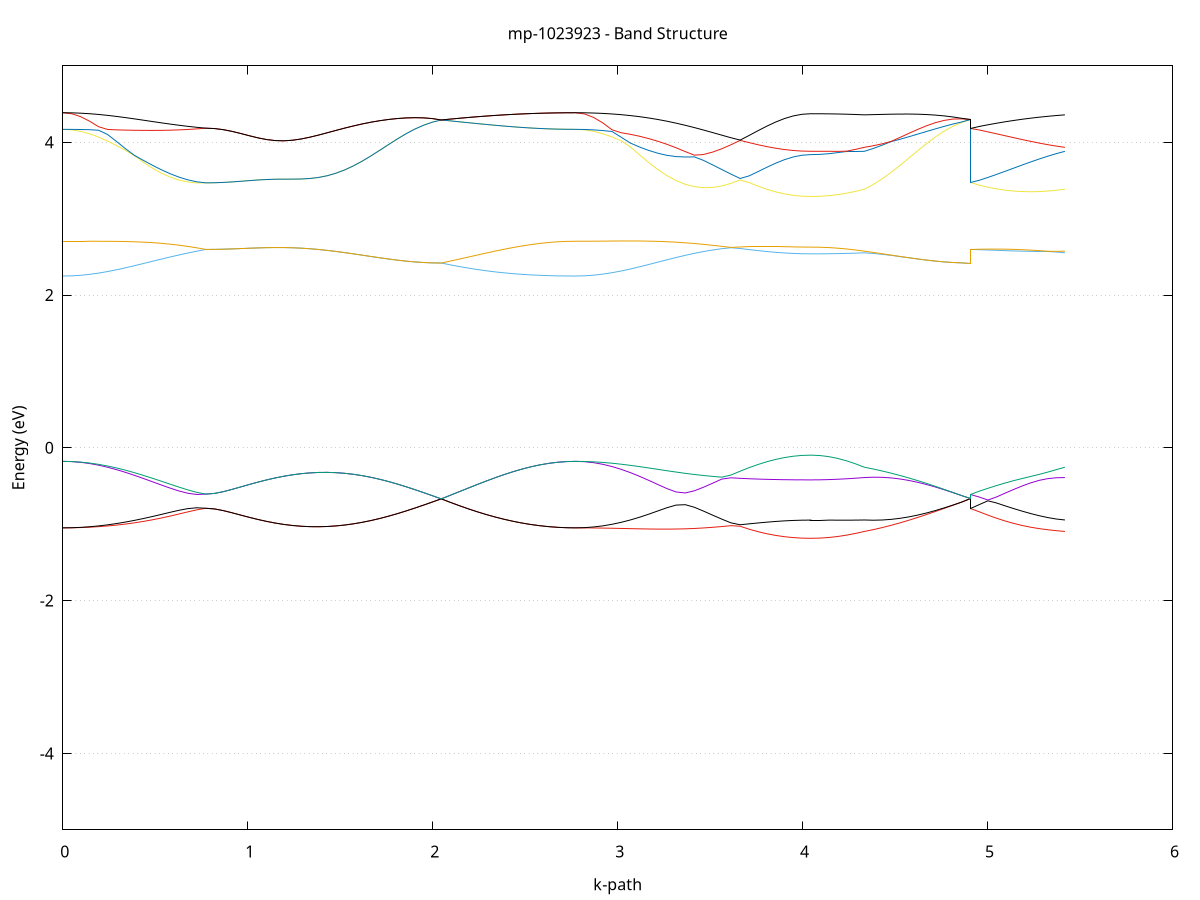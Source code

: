 set title 'mp-1023923 - Band Structure'
set xlabel 'k-path'
set ylabel 'Energy (eV)'
set grid y
set yrange [-5:5]
set terminal png size 800,600
set output 'mp-1023923_bands_gnuplot.png'
plot '-' using 1:2 with lines notitle, '-' using 1:2 with lines notitle, '-' using 1:2 with lines notitle, '-' using 1:2 with lines notitle, '-' using 1:2 with lines notitle, '-' using 1:2 with lines notitle, '-' using 1:2 with lines notitle, '-' using 1:2 with lines notitle, '-' using 1:2 with lines notitle, '-' using 1:2 with lines notitle, '-' using 1:2 with lines notitle, '-' using 1:2 with lines notitle, '-' using 1:2 with lines notitle, '-' using 1:2 with lines notitle, '-' using 1:2 with lines notitle, '-' using 1:2 with lines notitle, '-' using 1:2 with lines notitle, '-' using 1:2 with lines notitle, '-' using 1:2 with lines notitle, '-' using 1:2 with lines notitle, '-' using 1:2 with lines notitle, '-' using 1:2 with lines notitle, '-' using 1:2 with lines notitle, '-' using 1:2 with lines notitle, '-' using 1:2 with lines notitle, '-' using 1:2 with lines notitle, '-' using 1:2 with lines notitle, '-' using 1:2 with lines notitle, '-' using 1:2 with lines notitle, '-' using 1:2 with lines notitle, '-' using 1:2 with lines notitle, '-' using 1:2 with lines notitle, '-' using 1:2 with lines notitle, '-' using 1:2 with lines notitle, '-' using 1:2 with lines notitle, '-' using 1:2 with lines notitle, '-' using 1:2 with lines notitle, '-' using 1:2 with lines notitle, '-' using 1:2 with lines notitle, '-' using 1:2 with lines notitle, '-' using 1:2 with lines notitle, '-' using 1:2 with lines notitle, '-' using 1:2 with lines notitle, '-' using 1:2 with lines notitle, '-' using 1:2 with lines notitle, '-' using 1:2 with lines notitle, '-' using 1:2 with lines notitle, '-' using 1:2 with lines notitle
0.000000 -26.609974
0.048345 -26.609474
0.096690 -26.607974
0.145035 -26.605374
0.193379 -26.601674
0.241724 -26.597074
0.290069 -26.591574
0.338414 -26.585174
0.386759 -26.578074
0.435104 -26.570174
0.483449 -26.561674
0.531793 -26.552674
0.580138 -26.543174
0.628483 -26.533474
0.676828 -26.523474
0.725173 -26.513374
0.773518 -26.503174
0.773518 -26.503174
0.820285 -26.503174
0.867053 -26.503074
0.913820 -26.502874
0.960588 -26.502774
1.007356 -26.502574
1.054123 -26.502474
1.100891 -26.502174
1.147658 -26.502074
1.194426 -26.501974
1.241193 -26.501874
1.287961 -26.501874
1.334729 -26.501974
1.381496 -26.502074
1.381496 -26.502074
1.428971 -26.502274
1.476446 -26.502574
1.523922 -26.502874
1.571397 -26.503174
1.618872 -26.503674
1.666347 -26.504174
1.713822 -26.504574
1.761297 -26.504974
1.808772 -26.505374
1.856247 -26.505774
1.903722 -26.506074
1.951197 -26.506274
1.998673 -26.506474
2.046148 -26.506474
2.046148 -26.506474
2.094508 -26.517174
2.142868 -26.527874
2.191228 -26.538374
2.239588 -26.548474
2.287948 -26.558174
2.336308 -26.567274
2.384668 -26.575674
2.433028 -26.583474
2.481388 -26.590274
2.529748 -26.596174
2.578108 -26.601074
2.626468 -26.604974
2.674828 -26.607674
2.723188 -26.609474
2.771548 -26.609974
2.771548 -26.609974
2.821038 -26.609474
2.870528 -26.607874
2.920017 -26.605174
2.969507 -26.601474
3.018997 -26.596774
3.068486 -26.591174
3.117976 -26.584774
3.167466 -26.577774
3.216955 -26.570074
3.266445 -26.561974
3.315935 -26.553574
3.365425 -26.544874
3.414914 -26.536074
3.464404 -26.527474
3.513894 -26.518974
3.563383 -26.510774
3.612873 -26.503074
3.662363 -26.508074
3.711852 -26.514474
3.711852 -26.514474
3.759328 -26.519974
3.806803 -26.524774
3.854278 -26.528874
3.901753 -26.532074
3.949228 -26.534474
3.996703 -26.535874
4.044178 -26.536374
4.044178 -26.536374
4.092424 -26.535874
4.140670 -26.534274
4.188915 -26.531674
4.237161 -26.528174
4.285407 -26.523774
4.333653 -26.518474
4.333653 -26.518474
4.381620 -26.515474
4.429587 -26.512974
4.477554 -26.510974
4.525521 -26.509374
4.573488 -26.508174
4.621455 -26.507274
4.669422 -26.506674
4.717389 -26.506474
4.765356 -26.506374
4.813324 -26.506374
4.861291 -26.506374
4.909258 -26.506474
4.909258 -26.503174
4.955541 -26.503574
5.001824 -26.504074
5.048107 -26.504574
5.094390 -26.505274
5.140673 -26.506274
5.186956 -26.507374
5.233240 -26.508874
5.279523 -26.510674
5.325806 -26.512974
5.372089 -26.515574
5.418372 -26.518474
e
0.000000 -26.402974
0.048345 -26.403474
0.096690 -26.404874
0.145035 -26.407174
0.193379 -26.410374
0.241724 -26.414474
0.290069 -26.419374
0.338414 -26.425074
0.386759 -26.431674
0.435104 -26.438874
0.483449 -26.446674
0.531793 -26.455074
0.580138 -26.463974
0.628483 -26.473374
0.676828 -26.483074
0.725173 -26.493074
0.773518 -26.503174
0.773518 -26.503174
0.820285 -26.503174
0.867053 -26.503074
0.913820 -26.502874
0.960588 -26.502774
1.007356 -26.502574
1.054123 -26.502474
1.100891 -26.502174
1.147658 -26.502074
1.194426 -26.501974
1.241193 -26.501874
1.287961 -26.501874
1.334729 -26.501974
1.381496 -26.502074
1.381496 -26.502074
1.428971 -26.502274
1.476446 -26.502574
1.523922 -26.502874
1.571397 -26.503174
1.618872 -26.503674
1.666347 -26.504174
1.713822 -26.504574
1.761297 -26.504974
1.808772 -26.505374
1.856247 -26.505774
1.903722 -26.506074
1.951197 -26.506274
1.998673 -26.506474
2.046148 -26.506474
2.046148 -26.506474
2.094508 -26.495474
2.142868 -26.484974
2.191228 -26.474474
2.239588 -26.464374
2.287948 -26.454674
2.336308 -26.445574
2.384668 -26.437274
2.433028 -26.429674
2.481388 -26.422874
2.529748 -26.416974
2.578108 -26.411974
2.626468 -26.408074
2.674828 -26.405274
2.723188 -26.403574
2.771548 -26.402974
2.771548 -26.402974
2.821038 -26.403474
2.870528 -26.404974
2.920017 -26.407274
2.969507 -26.410474
3.018997 -26.414574
3.068486 -26.419474
3.117976 -26.425174
3.167466 -26.431474
3.216955 -26.438374
3.266445 -26.445774
3.315935 -26.453474
3.365425 -26.461474
3.414914 -26.469474
3.464404 -26.477674
3.513894 -26.485774
3.563383 -26.493574
3.612873 -26.501074
3.662363 -26.495874
3.711852 -26.489374
3.711852 -26.489374
3.759328 -26.483774
3.806803 -26.478974
3.854278 -26.474974
3.901753 -26.471674
3.949228 -26.469474
3.996703 -26.468074
4.044178 -26.467674
4.044178 -26.467674
4.092424 -26.468174
4.140670 -26.469774
4.188915 -26.472474
4.237161 -26.476274
4.285407 -26.481074
4.333653 -26.486574
4.333653 -26.486574
4.381620 -26.490274
4.429587 -26.493474
4.477554 -26.496474
4.525521 -26.498874
4.573488 -26.500974
4.621455 -26.502774
4.669422 -26.503974
4.717389 -26.504974
4.765356 -26.505774
4.813324 -26.506174
4.861291 -26.506374
4.909258 -26.506474
4.909258 -26.503174
4.955541 -26.502774
5.001824 -26.502174
5.048107 -26.501574
5.094390 -26.500674
5.140673 -26.499574
5.186956 -26.498274
5.233240 -26.496574
5.279523 -26.494574
5.325806 -26.492274
5.372089 -26.489674
5.418372 -26.486574
e
0.000000 -16.336974
0.048345 -16.336574
0.096690 -16.335374
0.145035 -16.333174
0.193379 -16.330074
0.241724 -16.326174
0.290069 -16.321174
0.338414 -16.315074
0.386759 -16.307974
0.435104 -16.299674
0.483449 -16.290174
0.531793 -16.279374
0.580138 -16.267374
0.628483 -16.254274
0.676828 -16.240174
0.725173 -16.225274
0.773518 -16.211374
0.773518 -16.211374
0.820285 -16.217474
0.867053 -16.231074
0.913820 -16.247074
0.960588 -16.263574
1.007356 -16.279674
1.054123 -16.294974
1.100891 -16.308774
1.147658 -16.321174
1.194426 -16.331674
1.241193 -16.340074
1.287961 -16.346174
1.334729 -16.349874
1.381496 -16.351074
1.381496 -16.351074
1.428971 -16.349574
1.476446 -16.345574
1.523922 -16.338974
1.571397 -16.329874
1.618872 -16.318574
1.666347 -16.305174
1.713822 -16.289974
1.761297 -16.273174
1.808772 -16.255174
1.856247 -16.236174
1.903722 -16.216674
1.951197 -16.196774
1.998673 -16.177074
2.046148 -16.157574
2.046148 -16.157574
2.094508 -16.176974
2.142868 -16.196274
2.191228 -16.214774
2.239588 -16.232574
2.287948 -16.249374
2.336308 -16.265074
2.384668 -16.279474
2.433028 -16.292474
2.481388 -16.303974
2.529748 -16.313974
2.578108 -16.322074
2.626468 -16.328574
2.674828 -16.333274
2.723188 -16.336174
2.771548 -16.336974
2.771548 -16.336974
2.821038 -16.336974
2.870528 -16.336774
2.920017 -16.336574
2.969507 -16.336174
3.018997 -16.335774
3.068486 -16.335374
3.117976 -16.334874
3.167466 -16.334374
3.216955 -16.333974
3.266445 -16.333774
3.315935 -16.333474
3.365425 -16.333374
3.414914 -16.333274
3.464404 -16.333274
3.513894 -16.333474
3.563383 -16.333674
3.612873 -16.333974
3.662363 -16.346274
3.711852 -16.362674
3.711852 -16.362674
3.759328 -16.376174
3.806803 -16.387474
3.854278 -16.396774
3.901753 -16.403874
3.949228 -16.409074
3.996703 -16.412174
4.044178 -16.413174
4.044178 -16.413174
4.092424 -16.411474
4.140670 -16.406574
4.188915 -16.398574
4.237161 -16.387474
4.285407 -16.373774
4.333653 -16.357974
4.333653 -16.357974
4.381620 -16.347674
4.429587 -16.336274
4.477554 -16.323974
4.525521 -16.310274
4.573488 -16.294874
4.621455 -16.277774
4.669422 -16.259074
4.717389 -16.239174
4.765356 -16.218774
4.813324 -16.197974
4.861291 -16.177474
4.909258 -16.157574
4.909258 -16.211374
4.955541 -16.230574
5.001824 -16.249274
5.048107 -16.267174
5.094390 -16.283874
5.140673 -16.299074
5.186956 -16.312574
5.233240 -16.324074
5.279523 -16.333774
5.325806 -16.341874
5.372089 -16.349574
5.418372 -16.357974
e
0.000000 -16.336974
0.048345 -16.336274
0.096690 -16.334174
0.145035 -16.330474
0.193379 -16.325474
0.241724 -16.318974
0.290069 -16.311174
0.338414 -16.302074
0.386759 -16.291674
0.435104 -16.279974
0.483449 -16.267274
0.531793 -16.253574
0.580138 -16.239074
0.628483 -16.224374
0.676828 -16.210774
0.725173 -16.203874
0.773518 -16.211374
0.773518 -16.211374
0.820285 -16.217474
0.867053 -16.231074
0.913820 -16.247074
0.960588 -16.263574
1.007356 -16.279674
1.054123 -16.294974
1.100891 -16.308774
1.147658 -16.321174
1.194426 -16.331674
1.241193 -16.340074
1.287961 -16.346174
1.334729 -16.349874
1.381496 -16.351074
1.381496 -16.351074
1.428971 -16.349574
1.476446 -16.345574
1.523922 -16.338974
1.571397 -16.329874
1.618872 -16.318574
1.666347 -16.305174
1.713822 -16.289974
1.761297 -16.273174
1.808772 -16.255174
1.856247 -16.236174
1.903722 -16.216674
1.951197 -16.196774
1.998673 -16.177074
2.046148 -16.157574
2.046148 -16.157574
2.094508 -16.176974
2.142868 -16.196274
2.191228 -16.214774
2.239588 -16.232574
2.287948 -16.249374
2.336308 -16.265074
2.384668 -16.279474
2.433028 -16.292474
2.481388 -16.303974
2.529748 -16.313974
2.578108 -16.322074
2.626468 -16.328574
2.674828 -16.333274
2.723188 -16.336174
2.771548 -16.336974
2.771548 -16.336974
2.821038 -16.335874
2.870528 -16.332774
2.920017 -16.327474
2.969507 -16.319874
3.018997 -16.310174
3.068486 -16.298374
3.117976 -16.284474
3.167466 -16.268474
3.216955 -16.250474
3.266445 -16.231174
3.315935 -16.212774
3.365425 -16.212474
3.414914 -16.235174
3.464404 -16.260274
3.513894 -16.284474
3.563383 -16.307074
3.612873 -16.327774
3.662363 -16.334374
3.711852 -16.334774
3.711852 -16.334774
3.759328 -16.335074
3.806803 -16.335474
3.854278 -16.335874
3.901753 -16.336074
3.949228 -16.336374
3.996703 -16.336474
4.044178 -16.336574
4.044178 -16.336574
4.092424 -16.336474
4.140670 -16.336374
4.188915 -16.336274
4.237161 -16.336074
4.285407 -16.335574
4.333653 -16.334274
4.333653 -16.334274
4.381620 -16.331574
4.429587 -16.325074
4.477554 -16.314974
4.525521 -16.301974
4.573488 -16.286874
4.621455 -16.270474
4.669422 -16.252874
4.717389 -16.234574
4.765356 -16.215674
4.813324 -16.196474
4.861291 -16.176974
4.909258 -16.157574
4.909258 -16.211374
4.955541 -16.191974
5.001824 -16.200374
5.048107 -16.220374
5.094390 -16.239874
5.140673 -16.258674
5.186956 -16.276474
5.233240 -16.293074
5.279523 -16.308074
5.325806 -16.320874
5.372089 -16.330074
5.418372 -16.334274
e
0.000000 -15.959574
0.048345 -15.961074
0.096690 -15.965574
0.145035 -15.972874
0.193379 -15.982874
0.241724 -15.995274
0.290069 -16.009774
0.338414 -16.026174
0.386759 -16.044074
0.435104 -16.063074
0.483449 -16.082774
0.531793 -16.102774
0.580138 -16.122574
0.628483 -16.141674
0.676828 -16.158274
0.725173 -16.166774
0.773518 -16.159574
0.773518 -16.159574
0.820285 -16.153674
0.867053 -16.140674
0.913820 -16.125474
0.960588 -16.110174
1.007356 -16.095374
1.054123 -16.081474
1.100891 -16.068574
1.147658 -16.057174
1.194426 -16.047074
1.241193 -16.038574
1.287961 -16.031674
1.334729 -16.026474
1.381496 -16.022974
1.381496 -16.022974
1.428971 -16.021174
1.476446 -16.021274
1.523922 -16.023274
1.571397 -16.027074
1.618872 -16.032774
1.666347 -16.040474
1.713822 -16.049774
1.761297 -16.060874
1.808772 -16.073574
1.856247 -16.087974
1.903722 -16.103674
1.951197 -16.120574
1.998673 -16.138674
2.046148 -16.157574
2.046148 -16.157574
2.094508 -16.137674
2.142868 -16.118074
2.191228 -16.098574
2.239588 -16.079474
2.287948 -16.061174
2.336308 -16.043674
2.384668 -16.027374
2.433028 -16.012474
2.481388 -15.999074
2.529748 -15.987374
2.578108 -15.977474
2.626468 -15.969774
2.674828 -15.964174
2.723188 -15.960774
2.771548 -15.959574
2.771548 -15.959574
2.821038 -15.961874
2.870528 -15.968974
2.920017 -15.980374
2.969507 -15.995774
3.018997 -16.014874
3.068486 -16.037074
3.117976 -16.061774
3.167466 -16.088274
3.216955 -16.115874
3.266445 -16.143674
3.315935 -16.168674
3.365425 -16.173574
3.414914 -16.153274
3.464404 -16.128274
3.513894 -16.101874
3.563383 -16.075074
3.612873 -16.048474
3.662363 -16.053774
3.711852 -16.059974
3.711852 -16.059974
3.759328 -16.065274
3.806803 -16.069974
3.854278 -16.073874
3.901753 -16.076974
3.949228 -16.079274
3.996703 -16.080674
4.044178 -16.081174
4.044178 -16.081174
4.092424 -16.080774
4.140670 -16.079574
4.188915 -16.077674
4.237161 -16.075074
4.285407 -16.071874
4.333653 -16.067874
4.333653 -16.067874
4.381620 -16.062974
4.429587 -16.060074
4.477554 -16.059374
4.525521 -16.061074
4.573488 -16.065174
4.621455 -16.071774
4.669422 -16.080774
4.717389 -16.092074
4.765356 -16.105774
4.813324 -16.121374
4.861291 -16.138674
4.909258 -16.157574
4.909258 -16.159574
4.955541 -16.179974
5.001824 -16.172774
5.048107 -16.154174
5.094390 -16.136574
5.140673 -16.120274
5.186956 -16.105674
5.233240 -16.093074
5.279523 -16.082974
5.325806 -16.075274
5.372089 -16.070174
5.418372 -16.067874
e
0.000000 -15.959574
0.048345 -15.960674
0.096690 -15.963974
0.145035 -15.969374
0.193379 -15.976774
0.241724 -15.986174
0.290069 -15.997274
0.338414 -16.010074
0.386759 -16.024274
0.435104 -16.039674
0.483449 -16.056074
0.531793 -16.073374
0.580138 -16.091074
0.628483 -16.109174
0.676828 -16.127174
0.725173 -16.144374
0.773518 -16.159574
0.773518 -16.159574
0.820285 -16.153674
0.867053 -16.140674
0.913820 -16.125474
0.960588 -16.110174
1.007356 -16.095374
1.054123 -16.081474
1.100891 -16.068574
1.147658 -16.057174
1.194426 -16.047074
1.241193 -16.038574
1.287961 -16.031674
1.334729 -16.026474
1.381496 -16.022974
1.381496 -16.022974
1.428971 -16.021174
1.476446 -16.021274
1.523922 -16.023274
1.571397 -16.027074
1.618872 -16.032774
1.666347 -16.040474
1.713822 -16.049774
1.761297 -16.060874
1.808772 -16.073574
1.856247 -16.087974
1.903722 -16.103674
1.951197 -16.120574
1.998673 -16.138674
2.046148 -16.157574
2.046148 -16.157574
2.094508 -16.137674
2.142868 -16.118074
2.191228 -16.098574
2.239588 -16.079474
2.287948 -16.061174
2.336308 -16.043674
2.384668 -16.027374
2.433028 -16.012474
2.481388 -15.999074
2.529748 -15.987374
2.578108 -15.977474
2.626468 -15.969774
2.674828 -15.964174
2.723188 -15.960774
2.771548 -15.959574
2.771548 -15.959574
2.821038 -15.959974
2.870528 -15.961174
2.920017 -15.963274
2.969507 -15.965974
3.018997 -15.969574
3.068486 -15.973774
3.117976 -15.978674
3.167466 -15.984174
3.216955 -15.990174
3.266445 -15.996774
3.315935 -16.003674
3.365425 -16.010774
3.414914 -16.018074
3.464404 -16.025574
3.513894 -16.032974
3.563383 -16.040174
3.612873 -16.047174
3.662363 -16.022574
3.711852 -15.998274
3.711852 -15.998274
3.759328 -15.976674
3.806803 -15.957474
3.854278 -15.941174
3.901753 -15.927774
3.949228 -15.918174
3.996703 -15.912174
4.044178 -15.910174
4.044178 -15.910174
4.092424 -15.911974
4.140670 -15.917274
4.188915 -15.925974
4.237161 -15.937974
4.285407 -15.952974
4.333653 -15.970674
4.333653 -15.970674
4.381620 -15.980874
4.429587 -15.992374
4.477554 -16.004974
4.525521 -16.018574
4.573488 -16.033174
4.621455 -16.048774
4.669422 -16.065274
4.717389 -16.082674
4.765356 -16.100574
4.813324 -16.119174
4.861291 -16.138174
4.909258 -16.157574
4.909258 -16.159574
4.955541 -16.139274
5.001824 -16.119174
5.048107 -16.099574
5.094390 -16.080474
5.140673 -16.062074
5.186956 -16.044374
5.233240 -16.027574
5.279523 -16.011674
5.325806 -15.996874
5.372089 -15.983074
5.418372 -15.970674
e
0.000000 -7.968874
0.048345 -7.965074
0.096690 -7.953774
0.145035 -7.935274
0.193379 -7.909974
0.241724 -7.878474
0.290069 -7.841574
0.338414 -7.800174
0.386759 -7.754974
0.435104 -7.707274
0.483449 -7.657774
0.531793 -7.607674
0.580138 -7.557774
0.628483 -7.508974
0.676828 -7.461974
0.725173 -7.417274
0.773518 -7.375374
0.773518 -7.375374
0.820285 -7.373574
0.867053 -7.368374
0.913820 -7.360274
0.960588 -7.350174
1.007356 -7.339074
1.054123 -7.328474
1.100891 -7.319874
1.147658 -7.314874
1.194426 -7.314774
1.241193 -7.320774
1.287961 -7.333474
1.334729 -7.352874
1.381496 -7.378574
1.381496 -7.378574
1.428971 -7.410274
1.476446 -7.446674
1.523922 -7.486374
1.571397 -7.528174
1.618872 -7.570774
1.666347 -7.612874
1.713822 -7.653174
1.761297 -7.690674
1.808772 -7.724374
1.856247 -7.753174
1.903722 -7.776374
1.951197 -7.793474
1.998673 -7.803874
2.046148 -7.807374
2.046148 -7.807374
2.094508 -7.836474
2.142868 -7.861874
2.191228 -7.883674
2.239588 -7.902274
2.287948 -7.917874
2.336308 -7.930574
2.384668 -7.940974
2.433028 -7.949074
2.481388 -7.955474
2.529748 -7.960174
2.578108 -7.963674
2.626468 -7.966074
2.674828 -7.967674
2.723188 -7.968574
2.771548 -7.968874
2.771548 -7.968874
2.821038 -7.964474
2.870528 -7.951474
2.920017 -7.930374
2.969507 -7.901674
3.018997 -7.866274
3.068486 -7.825174
3.117976 -7.779674
3.167466 -7.730874
3.216955 -7.680174
3.266445 -7.628574
3.315935 -7.577274
3.365425 -7.527374
3.414914 -7.479574
3.464404 -7.434574
3.513894 -7.393174
3.563383 -7.355474
3.612873 -7.322174
3.662363 -7.345774
3.711852 -7.383374
3.711852 -7.383374
3.759328 -7.417374
3.806803 -7.448374
3.854278 -7.475174
3.901753 -7.497174
3.949228 -7.513374
3.996703 -7.523274
4.044178 -7.526674
4.044178 -7.526674
4.092424 -7.526874
4.140670 -7.527374
4.188915 -7.528074
4.237161 -7.528674
4.285407 -7.528674
4.333653 -7.527574
4.333653 -7.527574
4.381620 -7.548274
4.429587 -7.574174
4.477554 -7.603674
4.525521 -7.635474
4.573488 -7.667874
4.621455 -7.699574
4.669422 -7.729074
4.717389 -7.755374
4.765356 -7.777174
4.813324 -7.793574
4.861291 -7.803874
4.909258 -7.807374
4.909258 -7.375374
4.955541 -7.382674
5.001824 -7.391774
5.048107 -7.402474
5.094390 -7.414674
5.140673 -7.428274
5.186956 -7.442974
5.233240 -7.458674
5.279523 -7.475174
5.325806 -7.492174
5.372089 -7.509774
5.418372 -7.527574
e
0.000000 -7.020774
0.048345 -7.023974
0.096690 -7.032774
0.145035 -7.045674
0.193379 -7.061374
0.241724 -7.078974
0.290069 -7.097774
0.338414 -7.117674
0.386759 -7.138574
0.435104 -7.160774
0.483449 -7.184374
0.531793 -7.209874
0.580138 -7.237474
0.628483 -7.267574
0.676828 -7.300474
0.725173 -7.336374
0.773518 -7.375374
0.773518 -7.375374
0.820285 -7.373574
0.867053 -7.368374
0.913820 -7.360274
0.960588 -7.350174
1.007356 -7.339074
1.054123 -7.328474
1.100891 -7.319874
1.147658 -7.314874
1.194426 -7.314774
1.241193 -7.320774
1.287961 -7.333474
1.334729 -7.352874
1.381496 -7.378574
1.381496 -7.378574
1.428971 -7.410274
1.476446 -7.446674
1.523922 -7.486374
1.571397 -7.528174
1.618872 -7.570774
1.666347 -7.612874
1.713822 -7.653174
1.761297 -7.690674
1.808772 -7.724374
1.856247 -7.753174
1.903722 -7.776374
1.951197 -7.793474
1.998673 -7.803874
2.046148 -7.807374
2.046148 -7.807374
2.094508 -7.774574
2.142868 -7.737774
2.191228 -7.696974
2.239588 -7.652174
2.287948 -7.603474
2.336308 -7.550974
2.384668 -7.494874
2.433028 -7.435374
2.481388 -7.372674
2.529748 -7.307374
2.578108 -7.240074
2.626468 -7.171974
2.674828 -7.105474
2.723188 -7.047774
2.771548 -7.020774
2.771548 -7.020774
2.821038 -7.021074
2.870528 -7.021774
2.920017 -7.023274
2.969507 -7.025774
3.018997 -7.029674
3.068486 -7.035474
3.117976 -7.043674
3.167466 -7.054674
3.216955 -7.069074
3.266445 -7.086974
3.315935 -7.108674
3.365425 -7.134174
3.414914 -7.163274
3.464404 -7.195774
3.513894 -7.231074
3.563383 -7.268474
3.612873 -7.306774
3.662363 -7.292374
3.711852 -7.267174
3.711852 -7.267174
3.759328 -7.246874
3.806803 -7.230174
3.854278 -7.216974
3.901753 -7.206874
3.949228 -7.199874
3.996703 -7.195774
4.044178 -7.194374
4.044178 -7.194374
4.092424 -7.200574
4.140670 -7.218374
4.188915 -7.246274
4.237161 -7.281974
4.285407 -7.323174
4.333653 -7.368074
4.333653 -7.368074
4.381620 -7.422774
4.429587 -7.478074
4.477554 -7.532474
4.525521 -7.584774
4.573488 -7.633474
4.621455 -7.677674
4.669422 -7.716374
4.717389 -7.748774
4.765356 -7.774374
4.813324 -7.792774
4.861291 -7.803774
4.909258 -7.807374
4.909258 -7.375374
4.955541 -7.369774
5.001824 -7.365974
5.048107 -7.363774
5.094390 -7.362974
5.140673 -7.363374
5.186956 -7.364474
5.233240 -7.366074
5.279523 -7.367674
5.325806 -7.368774
5.372089 -7.369074
5.418372 -7.368074
e
0.000000 -6.820874
0.048345 -6.816974
0.096690 -6.805874
0.145035 -6.789374
0.193379 -6.768874
0.241724 -6.745674
0.290069 -6.720774
0.338414 -6.694774
0.386759 -6.667874
0.435104 -6.640474
0.483449 -6.612574
0.531793 -6.584274
0.580138 -6.555274
0.628483 -6.525574
0.676828 -6.494974
0.725173 -6.463074
0.773518 -6.429874
0.773518 -6.429874
0.820285 -6.430074
0.867053 -6.430574
0.913820 -6.431174
0.960588 -6.431274
1.007356 -6.430274
1.054123 -6.427374
1.100891 -6.421474
1.147658 -6.411874
1.194426 -6.397674
1.241193 -6.378374
1.287961 -6.353974
1.334729 -6.324874
1.381496 -6.291774
1.381496 -6.291774
1.428971 -6.254974
1.476446 -6.216274
1.523922 -6.176674
1.571397 -6.137174
1.618872 -6.098674
1.666347 -6.061774
1.713822 -6.026974
1.761297 -5.994374
1.808772 -5.964074
1.856247 -5.935774
1.903722 -5.909374
1.951197 -5.884374
1.998673 -5.860374
2.046148 -5.839674
2.046148 -5.839674
2.094508 -5.891574
2.142868 -5.947474
2.191228 -6.007274
2.239588 -6.070574
2.287948 -6.137374
2.336308 -6.207074
2.384668 -6.279374
2.433028 -6.353774
2.481388 -6.429774
2.529748 -6.506674
2.578108 -6.583674
2.626468 -6.659574
2.674828 -6.731674
2.723188 -6.792774
2.771548 -6.820874
2.771548 -6.820874
2.821038 -6.819874
2.870528 -6.816874
2.920017 -6.811874
2.969507 -6.804674
3.018997 -6.795174
3.068486 -6.783274
3.117976 -6.768774
3.167466 -6.751374
3.216955 -6.730974
3.266445 -6.707274
3.315935 -6.680174
3.365425 -6.649574
3.414914 -6.615374
3.464404 -6.577574
3.513894 -6.536174
3.563383 -6.491374
3.612873 -6.443474
3.662363 -6.393174
3.711852 -6.372874
3.711852 -6.372874
3.759328 -6.382474
3.806803 -6.390774
3.854278 -6.397474
3.901753 -6.402474
3.949228 -6.405974
3.996703 -6.408074
4.044178 -6.408774
4.044178 -6.408774
4.092424 -6.405574
4.140670 -6.396574
4.188915 -6.382974
4.237161 -6.366274
4.285407 -6.347574
4.333653 -6.327774
4.333653 -6.327774
4.381620 -6.275774
4.429587 -6.223974
4.477554 -6.173274
4.525521 -6.124474
4.573488 -6.078074
4.621455 -6.034474
4.669422 -5.994074
4.717389 -5.956774
4.765356 -5.922674
4.813324 -5.891474
4.861291 -5.863174
4.909258 -5.839674
4.909258 -6.429874
4.955541 -6.444374
5.001824 -6.453374
5.048107 -6.456774
5.094390 -6.454774
5.140673 -6.447574
5.186956 -6.435574
5.233240 -6.419374
5.279523 -6.399574
5.325806 -6.376974
5.372089 -6.352574
5.418372 -6.327774
e
0.000000 -5.923274
0.048345 -5.922074
0.096690 -5.918574
0.145035 -5.917074
0.193379 -5.940874
0.241724 -5.978374
0.290069 -6.019774
0.338414 -6.063174
0.386759 -6.107474
0.435104 -6.151874
0.483449 -6.195774
0.531793 -6.238674
0.580138 -6.280174
0.628483 -6.320174
0.676828 -6.358474
0.725173 -6.395074
0.773518 -6.429874
0.773518 -6.429874
0.820285 -6.430074
0.867053 -6.430574
0.913820 -6.431174
0.960588 -6.431274
1.007356 -6.430274
1.054123 -6.427374
1.100891 -6.421474
1.147658 -6.411874
1.194426 -6.397674
1.241193 -6.378374
1.287961 -6.353974
1.334729 -6.324874
1.381496 -6.291674
1.381496 -6.291674
1.428971 -6.254974
1.476446 -6.216274
1.523922 -6.176674
1.571397 -6.137174
1.618872 -6.098674
1.666347 -6.061774
1.713822 -6.026974
1.761297 -5.994374
1.808772 -5.963974
1.856247 -5.935774
1.903722 -5.909374
1.951197 -5.884374
1.998673 -5.860374
2.046148 -5.839674
2.046148 -5.839674
2.094508 -5.841574
2.142868 -5.847374
2.191228 -5.853874
2.239588 -5.861174
2.287948 -5.868974
2.336308 -5.876974
2.384668 -5.884974
2.433028 -5.892774
2.481388 -5.900074
2.529748 -5.906774
2.578108 -5.912474
2.626468 -5.917074
2.674828 -5.920474
2.723188 -5.922574
2.771548 -5.923274
2.771548 -5.923274
2.821038 -5.922274
2.870528 -5.919274
2.920017 -5.917674
2.969507 -5.940174
3.018997 -5.975774
3.068486 -6.014274
3.117976 -6.053374
3.167466 -6.092074
3.216955 -6.129474
3.266445 -6.165174
3.315935 -6.198674
3.365425 -6.229574
3.414914 -6.257974
3.464404 -6.283474
3.513894 -6.306274
3.563383 -6.326374
3.612873 -6.343874
3.662363 -6.358374
3.711852 -6.338274
3.711852 -6.338274
3.759328 -6.285874
3.806803 -6.231774
3.854278 -6.177074
3.901753 -6.122474
3.949228 -6.073274
3.996703 -6.079474
4.044178 -6.081574
4.044178 -6.081574
4.092424 -6.076774
4.140670 -6.062374
4.188915 -6.038974
4.237161 -6.007574
4.285407 -6.018874
4.333653 -6.037274
4.333653 -6.037274
4.381620 -6.018574
4.429587 -5.997874
4.477554 -5.976074
4.525521 -5.954074
4.573488 -5.932674
4.621455 -5.923074
4.669422 -5.914674
4.717389 -5.903974
4.765356 -5.890774
4.813324 -5.875074
4.861291 -5.857074
4.909258 -5.839674
4.909258 -6.429874
4.955541 -6.409974
5.001824 -6.385174
5.048107 -6.355774
5.094390 -6.322274
5.140673 -6.285374
5.186956 -6.245774
5.233240 -6.204174
5.279523 -6.161474
5.325806 -6.118574
5.372089 -6.076774
5.418372 -6.037274
e
0.000000 -5.923274
0.048345 -5.921674
0.096690 -5.916874
0.145035 -5.908974
0.193379 -5.897874
0.241724 -5.886574
0.290069 -5.873374
0.338414 -5.858574
0.386759 -5.842774
0.435104 -5.826574
0.483449 -5.810574
0.531793 -5.795174
0.580138 -5.781074
0.628483 -5.768774
0.676828 -5.758674
0.725173 -5.751174
0.773518 -5.746574
0.773518 -5.746574
0.820285 -5.748874
0.867053 -5.755774
0.913820 -5.766174
0.960588 -5.779074
1.007356 -5.793474
1.054123 -5.808674
1.100891 -5.823874
1.147658 -5.838474
1.194426 -5.852074
1.241193 -5.864274
1.287961 -5.874774
1.334729 -5.883374
1.381496 -5.889974
1.381496 -5.889974
1.428971 -5.894374
1.476446 -5.896574
1.523922 -5.896574
1.571397 -5.894474
1.618872 -5.890474
1.666347 -5.884974
1.713822 -5.878174
1.761297 -5.870574
1.808772 -5.862774
1.856247 -5.855274
1.903722 -5.848774
1.951197 -5.843574
1.998673 -5.840374
2.046148 -5.836874
2.046148 -5.836874
2.094508 -5.841574
2.142868 -5.847274
2.191228 -5.853874
2.239588 -5.861174
2.287948 -5.868974
2.336308 -5.876974
2.384668 -5.884974
2.433028 -5.892774
2.481388 -5.900074
2.529748 -5.906674
2.578108 -5.912474
2.626468 -5.917074
2.674828 -5.920474
2.723188 -5.922574
2.771548 -5.923274
2.771548 -5.923274
2.821038 -5.921174
2.870528 -5.914974
2.920017 -5.905674
2.969507 -5.900774
3.018997 -5.891374
3.068486 -5.878974
3.117976 -5.864674
3.167466 -5.851274
3.216955 -5.848074
3.266445 -5.848874
3.315935 -5.852874
3.365425 -5.860174
3.414914 -5.870874
3.464404 -5.884974
3.513894 -5.902174
3.563383 -5.921974
3.612873 -5.943774
3.662363 -5.966674
3.711852 -5.989774
3.711852 -5.989774
3.759328 -6.011174
3.806803 -6.030874
3.854278 -6.048174
3.901753 -6.062374
3.949228 -6.068374
3.996703 -6.017174
4.044178 -5.978874
4.044178 -5.978874
4.092424 -5.980474
4.140670 -5.985074
4.188915 -5.992874
4.237161 -6.004174
4.285407 -5.969874
4.333653 -5.934674
4.333653 -5.934674
4.381620 -5.935574
4.429587 -5.936074
4.477554 -5.935374
4.525521 -5.933174
4.573488 -5.929174
4.621455 -5.912374
4.669422 -5.893874
4.717389 -5.877474
4.765356 -5.863674
4.813324 -5.852674
4.861291 -5.844474
4.909258 -5.836874
4.909258 -5.746574
4.955541 -5.767174
5.001824 -5.787774
5.048107 -5.808074
5.094390 -5.827874
5.140673 -5.846874
5.186956 -5.864674
5.233240 -5.881174
5.279523 -5.896174
5.325806 -5.909574
5.372089 -5.921374
5.418372 -5.934674
e
0.000000 -5.851174
0.048345 -5.857374
0.096690 -5.874474
0.145035 -5.896274
0.193379 -5.896974
0.241724 -5.883774
0.290069 -5.866974
0.338414 -5.847874
0.386759 -5.827274
0.435104 -5.806374
0.483449 -5.787274
0.531793 -5.771574
0.580138 -5.759674
0.628483 -5.751474
0.676828 -5.746574
0.725173 -5.744974
0.773518 -5.746574
0.773518 -5.746574
0.820285 -5.748874
0.867053 -5.755774
0.913820 -5.766174
0.960588 -5.779074
1.007356 -5.793474
1.054123 -5.808674
1.100891 -5.823874
1.147658 -5.838474
1.194426 -5.852074
1.241193 -5.864274
1.287961 -5.874774
1.334729 -5.883374
1.381496 -5.889974
1.381496 -5.889974
1.428971 -5.894374
1.476446 -5.896574
1.523922 -5.896574
1.571397 -5.894474
1.618872 -5.890474
1.666347 -5.884974
1.713822 -5.878174
1.761297 -5.870574
1.808772 -5.862774
1.856247 -5.855274
1.903722 -5.848674
1.951197 -5.843574
1.998673 -5.840374
2.046148 -5.836874
2.046148 -5.836874
2.094508 -5.833274
2.142868 -5.830874
2.191228 -5.829574
2.239588 -5.829374
2.287948 -5.830174
2.336308 -5.831774
2.384668 -5.833974
2.433028 -5.836774
2.481388 -5.839674
2.529748 -5.842674
2.578108 -5.845474
2.626468 -5.847874
2.674828 -5.849674
2.723188 -5.850774
2.771548 -5.851174
2.771548 -5.851174
2.821038 -5.857474
2.870528 -5.874974
2.920017 -5.897174
2.969507 -5.891674
3.018997 -5.877674
3.068486 -5.864674
3.117976 -5.854874
3.167466 -5.846474
3.216955 -5.830174
3.266445 -5.812074
3.315935 -5.793874
3.365425 -5.776174
3.414914 -5.759874
3.464404 -5.745874
3.513894 -5.734874
3.563383 -5.727974
3.612873 -5.725774
3.662363 -5.729174
3.711852 -5.738674
3.711852 -5.738674
3.759328 -5.753974
3.806803 -5.775474
3.854278 -5.802874
3.901753 -5.835974
3.949228 -5.874174
3.996703 -5.916274
4.044178 -5.951374
4.044178 -5.951374
4.092424 -5.950674
4.140670 -5.948574
4.188915 -5.945174
4.237161 -5.940674
4.285407 -5.934874
4.333653 -5.920974
4.333653 -5.920974
4.381620 -5.913274
4.429587 -5.903974
4.477554 -5.893874
4.525521 -5.883374
4.573488 -5.872874
4.621455 -5.862974
4.669422 -5.854074
4.717389 -5.846574
4.765356 -5.841074
4.813324 -5.837874
4.861291 -5.837174
4.909258 -5.836874
4.909258 -5.746574
4.955541 -5.726274
5.001824 -5.706774
5.048107 -5.688374
5.094390 -5.671274
5.140673 -5.686874
5.186956 -5.721474
5.233240 -5.758874
5.279523 -5.798674
5.325806 -5.840074
5.372089 -5.882174
5.418372 -5.920974
e
0.000000 -5.851174
0.048345 -5.849874
0.096690 -5.845774
0.145035 -5.839274
0.193379 -5.830374
0.241724 -5.819574
0.290069 -5.806974
0.338414 -5.792774
0.386759 -5.777074
0.435104 -5.759274
0.483449 -5.738474
0.531793 -5.713874
0.580138 -5.686074
0.628483 -5.656374
0.676828 -5.625774
0.725173 -5.595474
0.773518 -5.566274
0.773518 -5.566274
0.820285 -5.564874
0.867053 -5.560974
0.913820 -5.555474
0.960588 -5.549274
1.007356 -5.543174
1.054123 -5.538074
1.100891 -5.534474
1.147658 -5.532674
1.194426 -5.533074
1.241193 -5.535874
1.287961 -5.540974
1.334729 -5.548674
1.381496 -5.558674
1.381496 -5.558674
1.428971 -5.571074
1.476446 -5.585674
1.523922 -5.602174
1.571397 -5.620274
1.618872 -5.639674
1.666347 -5.660074
1.713822 -5.681274
1.761297 -5.702974
1.808772 -5.724974
1.856247 -5.747174
1.903722 -5.769474
1.951197 -5.791874
1.998673 -5.814374
2.046148 -5.836874
2.046148 -5.836874
2.094508 -5.833274
2.142868 -5.830874
2.191228 -5.829574
2.239588 -5.829374
2.287948 -5.830174
2.336308 -5.831774
2.384668 -5.833974
2.433028 -5.836774
2.481388 -5.839674
2.529748 -5.842674
2.578108 -5.845474
2.626468 -5.847874
2.674828 -5.849674
2.723188 -5.850774
2.771548 -5.851174
2.771548 -5.851174
2.821038 -5.850474
2.870528 -5.848474
2.920017 -5.845074
2.969507 -5.839974
3.018997 -5.832674
3.068486 -5.821674
3.117976 -5.805774
3.167466 -5.785774
3.216955 -5.763674
3.266445 -5.741174
3.315935 -5.719174
3.365425 -5.698474
3.414914 -5.679574
3.464404 -5.662674
3.513894 -5.647874
3.563383 -5.635074
3.612873 -5.624174
3.662363 -5.615074
3.711852 -5.607474
3.711852 -5.607474
3.759328 -5.601474
3.806803 -5.596574
3.854278 -5.592674
3.901753 -5.589774
3.949228 -5.587674
3.996703 -5.586474
4.044178 -5.586074
4.044178 -5.586074
4.092424 -5.587474
4.140670 -5.591174
4.188915 -5.596674
4.237161 -5.603574
4.285407 -5.611474
4.333653 -5.620274
4.333653 -5.620274
4.381620 -5.634374
4.429587 -5.650074
4.477554 -5.666474
4.525521 -5.683274
4.573488 -5.700274
4.621455 -5.717474
4.669422 -5.735074
4.717389 -5.753274
4.765356 -5.772374
4.813324 -5.792874
4.861291 -5.814974
4.909258 -5.836874
4.909258 -5.566274
4.955541 -5.582874
5.001824 -5.603274
5.048107 -5.627474
5.094390 -5.655474
5.140673 -5.656074
5.186956 -5.642974
5.233240 -5.632474
5.279523 -5.624974
5.325806 -5.620674
5.372089 -5.619374
5.418372 -5.620274
e
0.000000 -5.515474
0.048345 -5.512174
0.096690 -5.503074
0.145035 -5.490574
0.193379 -5.476874
0.241724 -5.464174
0.290069 -5.453674
0.338414 -5.446574
0.386759 -5.443274
0.435104 -5.444274
0.483449 -5.449774
0.531793 -5.459674
0.580138 -5.473974
0.628483 -5.492174
0.676828 -5.513974
0.725173 -5.538874
0.773518 -5.566274
0.773518 -5.566274
0.820285 -5.564874
0.867053 -5.560974
0.913820 -5.555474
0.960588 -5.549174
1.007356 -5.543174
1.054123 -5.538074
1.100891 -5.534474
1.147658 -5.532674
1.194426 -5.533074
1.241193 -5.535774
1.287961 -5.540974
1.334729 -5.548674
1.381496 -5.558674
1.381496 -5.558674
1.428971 -5.571074
1.476446 -5.585674
1.523922 -5.602174
1.571397 -5.620274
1.618872 -5.639674
1.666347 -5.660074
1.713822 -5.681274
1.761297 -5.702974
1.808772 -5.724974
1.856247 -5.747174
1.903722 -5.769474
1.951197 -5.791874
1.998673 -5.814374
2.046148 -5.836874
2.046148 -5.836874
2.094508 -5.792074
2.142868 -5.748674
2.191228 -5.709474
2.239588 -5.674474
2.287948 -5.643574
2.336308 -5.616674
2.384668 -5.593374
2.433028 -5.573674
2.481388 -5.557274
2.529748 -5.543974
2.578108 -5.533374
2.626468 -5.525374
2.674828 -5.519874
2.723188 -5.516574
2.771548 -5.515474
2.771548 -5.515474
2.821038 -5.511474
2.870528 -5.500674
2.920017 -5.485674
2.969507 -5.469074
3.018997 -5.453174
3.068486 -5.439374
3.117976 -5.428574
3.167466 -5.421274
3.216955 -5.417574
3.266445 -5.417374
3.315935 -5.420674
3.365425 -5.426874
3.414914 -5.435574
3.464404 -5.446374
3.513894 -5.458574
3.563383 -5.471674
3.612873 -5.485174
3.662363 -5.498374
3.711852 -5.510974
3.711852 -5.510974
3.759328 -5.521874
3.806803 -5.531474
3.854278 -5.539374
3.901753 -5.545574
3.949228 -5.550074
3.996703 -5.552774
4.044178 -5.553674
4.044178 -5.553674
4.092424 -5.553574
4.140670 -5.553674
4.188915 -5.554374
4.237161 -5.556474
4.285407 -5.560174
4.333653 -5.565974
4.333653 -5.565974
4.381620 -5.580974
4.429587 -5.597974
4.477554 -5.617474
4.525521 -5.639074
4.573488 -5.662574
4.621455 -5.687474
4.669422 -5.713274
4.717389 -5.739374
4.765356 -5.765174
4.813324 -5.789974
4.861291 -5.813374
4.909258 -5.836874
4.909258 -5.566274
4.955541 -5.553574
5.001824 -5.544474
5.048107 -5.538874
5.094390 -5.536374
5.140673 -5.536774
5.186956 -5.539474
5.233240 -5.543774
5.279523 -5.549274
5.325806 -5.554974
5.372089 -5.560574
5.418372 -5.565974
e
0.000000 -1.047674
0.048345 -1.046674
0.096690 -1.043774
0.145035 -1.038874
0.193379 -1.031974
0.241724 -1.022874
0.290069 -1.011674
0.338414 -0.998074
0.386759 -0.982074
0.435104 -0.963674
0.483449 -0.942674
0.531793 -0.919174
0.580138 -0.893574
0.628483 -0.866074
0.676828 -0.837974
0.725173 -0.811474
0.773518 -0.791274
0.773518 -0.791274
0.820285 -0.799774
0.867053 -0.821374
0.913820 -0.849474
0.960588 -0.879674
1.007356 -0.909374
1.054123 -0.937274
1.100891 -0.962474
1.147658 -0.984374
1.194426 -1.002474
1.241193 -1.016574
1.287961 -1.026374
1.334729 -1.031874
1.381496 -1.033074
1.381496 -1.033074
1.428971 -1.029874
1.476446 -1.022474
1.523922 -1.010774
1.571397 -0.994974
1.618872 -0.975274
1.666347 -0.951874
1.713822 -0.924974
1.761297 -0.894874
1.808772 -0.861874
1.856247 -0.826274
1.903722 -0.788674
1.951197 -0.749374
1.998673 -0.708974
2.046148 -0.667974
2.046148 -0.667974
2.094508 -0.712974
2.142868 -0.756274
2.191228 -0.797374
2.239588 -0.836074
2.287948 -0.871974
2.336308 -0.904874
2.384668 -0.934574
2.433028 -0.960974
2.481388 -0.983874
2.529748 -1.003374
2.578108 -1.019274
2.626468 -1.031674
2.674828 -1.040574
2.723188 -1.045874
2.771548 -1.047674
2.771548 -1.047674
2.821038 -1.047974
2.870528 -1.048974
2.920017 -1.050674
2.969507 -1.052774
3.018997 -1.055274
3.068486 -1.057974
3.117976 -1.060474
3.167466 -1.062574
3.216955 -1.063974
3.266445 -1.064274
3.315935 -1.063174
3.365425 -1.060274
3.414914 -1.055574
3.464404 -1.048874
3.513894 -1.040374
3.563383 -1.030374
3.612873 -1.019074
3.662363 -1.026574
3.711852 -1.065574
3.711852 -1.065574
3.759328 -1.097774
3.806803 -1.124774
3.854278 -1.146574
3.901753 -1.163274
3.949228 -1.175074
3.996703 -1.182074
4.044178 -1.184374
4.044178 -1.184374
4.092424 -1.181774
4.140670 -1.173974
4.188915 -1.161074
4.237161 -1.143174
4.285407 -1.120874
4.333653 -1.094874
4.333653 -1.094874
4.381620 -1.071374
4.429587 -1.044674
4.477554 -1.015274
4.525521 -0.983074
4.573488 -0.948574
4.621455 -0.911974
4.669422 -0.873674
4.717389 -0.833874
4.765356 -0.793074
4.813324 -0.751574
4.861291 -0.709774
4.909258 -0.667974
4.909258 -0.791274
4.955541 -0.837374
5.001824 -0.880774
5.048107 -0.920874
5.094390 -0.957074
5.140673 -0.988974
5.186956 -1.016274
5.233240 -1.039174
5.279523 -1.057674
5.325806 -1.072474
5.372089 -1.084474
5.418372 -1.094874
e
0.000000 -1.047674
0.048345 -1.046074
0.096690 -1.041174
0.145035 -1.033274
0.193379 -1.022274
0.241724 -1.008274
0.290069 -0.991474
0.338414 -0.971974
0.386759 -0.950074
0.435104 -0.925874
0.483449 -0.899774
0.531793 -0.872274
0.580138 -0.844274
0.628483 -0.817474
0.676828 -0.795474
0.725173 -0.784874
0.773518 -0.791274
0.773518 -0.791274
0.820285 -0.799774
0.867053 -0.821374
0.913820 -0.849474
0.960588 -0.879674
1.007356 -0.909374
1.054123 -0.937274
1.100891 -0.962474
1.147658 -0.984374
1.194426 -1.002474
1.241193 -1.016574
1.287961 -1.026374
1.334729 -1.031874
1.381496 -1.033074
1.381496 -1.033074
1.428971 -1.029874
1.476446 -1.022474
1.523922 -1.010774
1.571397 -0.994974
1.618872 -0.975274
1.666347 -0.951874
1.713822 -0.924974
1.761297 -0.894874
1.808772 -0.861874
1.856247 -0.826274
1.903722 -0.788674
1.951197 -0.749374
1.998673 -0.708974
2.046148 -0.667974
2.046148 -0.667974
2.094508 -0.712974
2.142868 -0.756274
2.191228 -0.797374
2.239588 -0.836074
2.287948 -0.871974
2.336308 -0.904874
2.384668 -0.934574
2.433028 -0.960974
2.481388 -0.983874
2.529748 -1.003374
2.578108 -1.019274
2.626468 -1.031674
2.674828 -1.040574
2.723188 -1.045874
2.771548 -1.047674
2.771548 -1.047674
2.821038 -1.044674
2.870528 -1.035874
2.920017 -1.021374
2.969507 -1.001074
3.018997 -0.975374
3.068486 -0.944474
3.117976 -0.908774
3.167466 -0.869074
3.216955 -0.826674
3.266445 -0.784174
3.315935 -0.749574
3.365425 -0.744274
3.414914 -0.778074
3.464404 -0.828274
3.513894 -0.881674
3.563383 -0.933674
3.612873 -0.982274
3.662363 -1.007074
3.711852 -0.994874
3.711852 -0.994874
3.759328 -0.983574
3.806803 -0.973074
3.854278 -0.963874
3.901753 -0.956274
3.949228 -0.950674
3.996703 -0.947174
4.044178 -0.946074
4.044178 -0.946074
4.092424 -0.946074
4.140670 -0.946374
4.188915 -0.946674
4.237161 -0.946874
4.285407 -0.946474
4.333653 -0.944574
4.333653 -0.944574
4.381620 -0.947574
4.429587 -0.944974
4.477554 -0.936774
4.525521 -0.923174
4.573488 -0.904574
4.621455 -0.881074
4.669422 -0.853274
4.717389 -0.821574
4.765356 -0.786574
4.813324 -0.748874
4.861291 -0.709074
4.909258 -0.667974
4.909258 -0.791274
4.955541 -0.743074
5.001824 -0.693574
5.048107 -0.721674
5.094390 -0.758974
5.140673 -0.794874
5.186956 -0.828874
5.233240 -0.860374
5.279523 -0.888774
5.325806 -0.913074
5.372089 -0.932074
5.418372 -0.944574
e
0.000000 -0.177174
0.048345 -0.180374
0.096690 -0.189874
0.145035 -0.205574
0.193379 -0.226974
0.241724 -0.253774
0.290069 -0.285174
0.338414 -0.320674
0.386759 -0.359474
0.435104 -0.400574
0.483449 -0.443074
0.531793 -0.485774
0.580138 -0.527174
0.628483 -0.564974
0.676828 -0.595074
0.725173 -0.610674
0.773518 -0.605674
0.773518 -0.605674
0.820285 -0.596874
0.867053 -0.574374
0.913820 -0.544974
0.960588 -0.512874
1.007356 -0.480574
1.054123 -0.449574
1.100891 -0.420674
1.147658 -0.394774
1.194426 -0.372174
1.241193 -0.353374
1.287961 -0.338674
1.334729 -0.328374
1.381496 -0.322574
1.381496 -0.322574
1.428971 -0.321374
1.476446 -0.325074
1.523922 -0.333474
1.571397 -0.346574
1.618872 -0.364274
1.666347 -0.386074
1.713822 -0.411974
1.761297 -0.441474
1.808772 -0.474174
1.856247 -0.509574
1.903722 -0.547274
1.951197 -0.586574
1.998673 -0.626974
2.046148 -0.667974
2.046148 -0.667974
2.094508 -0.621874
2.142868 -0.574974
2.191228 -0.528074
2.239588 -0.481574
2.287948 -0.436274
2.336308 -0.392774
2.384668 -0.351674
2.433028 -0.313674
2.481388 -0.279374
2.529748 -0.249274
2.578108 -0.223874
2.626468 -0.203674
2.674828 -0.189074
2.723188 -0.180174
2.771548 -0.177174
2.771548 -0.177174
2.821038 -0.181474
2.870528 -0.194474
2.920017 -0.215774
2.969507 -0.244974
3.018997 -0.281474
3.068486 -0.324274
3.117976 -0.372574
3.167466 -0.424974
3.216955 -0.479674
3.266445 -0.533374
3.315935 -0.577674
3.365425 -0.590774
3.414914 -0.562674
3.464404 -0.515674
3.513894 -0.462974
3.563383 -0.409074
3.612873 -0.392374
3.662363 -0.399174
3.711852 -0.404774
3.711852 -0.404774
3.759328 -0.409074
3.806803 -0.412474
3.854278 -0.415174
3.901753 -0.417174
3.949228 -0.418574
3.996703 -0.419374
4.044178 -0.419674
4.044178 -0.419674
4.092424 -0.418774
4.140670 -0.415974
4.188915 -0.411374
4.237161 -0.405274
4.285407 -0.397774
4.333653 -0.389474
4.333653 -0.389474
4.381620 -0.384474
4.429587 -0.385874
4.477554 -0.393474
4.525521 -0.407174
4.573488 -0.426474
4.621455 -0.450874
4.669422 -0.479774
4.717389 -0.512574
4.765356 -0.548574
4.813324 -0.586874
4.861291 -0.626874
4.909258 -0.667974
4.909258 -0.605674
4.955541 -0.644474
5.001824 -0.683374
5.048107 -0.643574
5.094390 -0.593874
5.140673 -0.545574
5.186956 -0.499874
5.233240 -0.458874
5.279523 -0.425674
5.325806 -0.403274
5.372089 -0.391774
5.418372 -0.389474
e
0.000000 -0.177174
0.048345 -0.179674
0.096690 -0.187074
0.145035 -0.199374
0.193379 -0.216274
0.241724 -0.237674
0.290069 -0.263174
0.338414 -0.292374
0.386759 -0.324974
0.435104 -0.360174
0.483449 -0.397574
0.531793 -0.436374
0.580138 -0.475674
0.628483 -0.514574
0.676828 -0.551374
0.725173 -0.583374
0.773518 -0.605674
0.773518 -0.605674
0.820285 -0.596874
0.867053 -0.574374
0.913820 -0.544974
0.960588 -0.512874
1.007356 -0.480574
1.054123 -0.449574
1.100891 -0.420674
1.147658 -0.394774
1.194426 -0.372174
1.241193 -0.353374
1.287961 -0.338674
1.334729 -0.328374
1.381496 -0.322574
1.381496 -0.322574
1.428971 -0.321374
1.476446 -0.325074
1.523922 -0.333474
1.571397 -0.346574
1.618872 -0.364274
1.666347 -0.386074
1.713822 -0.411974
1.761297 -0.441474
1.808772 -0.474174
1.856247 -0.509574
1.903722 -0.547274
1.951197 -0.586574
1.998673 -0.626974
2.046148 -0.667974
2.046148 -0.667974
2.094508 -0.621874
2.142868 -0.574974
2.191228 -0.528074
2.239588 -0.481574
2.287948 -0.436274
2.336308 -0.392774
2.384668 -0.351674
2.433028 -0.313674
2.481388 -0.279374
2.529748 -0.249274
2.578108 -0.223874
2.626468 -0.203674
2.674828 -0.189074
2.723188 -0.180174
2.771548 -0.177174
2.771548 -0.177174
2.821038 -0.178774
2.870528 -0.183474
2.920017 -0.191074
2.969507 -0.201474
3.018997 -0.214374
3.068486 -0.229374
3.117976 -0.245874
3.167466 -0.263474
3.216955 -0.281674
3.266445 -0.299774
3.315935 -0.317274
3.365425 -0.333774
3.414914 -0.348874
3.464404 -0.362274
3.513894 -0.373974
3.563383 -0.383974
3.612873 -0.356174
3.662363 -0.305674
3.711852 -0.258674
3.711852 -0.258674
3.759328 -0.217874
3.806803 -0.182074
3.854278 -0.151774
3.901753 -0.127574
3.949228 -0.110074
3.996703 -0.099374
4.044178 -0.095774
4.044178 -0.095774
4.092424 -0.100574
4.140670 -0.114874
4.188915 -0.138174
4.237161 -0.169774
4.285407 -0.208774
4.333653 -0.253574
4.333653 -0.253574
4.381620 -0.277074
4.429587 -0.302874
4.477554 -0.330874
4.525521 -0.361274
4.573488 -0.393874
4.621455 -0.428574
4.669422 -0.465274
4.717389 -0.503674
4.765356 -0.543574
4.813324 -0.584674
4.861291 -0.626274
4.909258 -0.667974
4.909258 -0.605674
4.955541 -0.567274
5.001824 -0.530074
5.048107 -0.494474
5.094390 -0.460974
5.140673 -0.430074
5.186956 -0.401674
5.233240 -0.374774
5.279523 -0.347474
5.325806 -0.317574
5.372089 -0.285474
5.418372 -0.253574
e
0.000000 2.249026
0.048345 2.251426
0.096690 2.258826
0.145035 2.270926
0.193379 2.287226
0.241724 2.307426
0.290069 2.330626
0.338414 2.356326
0.386759 2.383726
0.435104 2.412226
0.483449 2.441126
0.531793 2.469726
0.580138 2.497826
0.628483 2.524726
0.676828 2.550426
0.725173 2.574626
0.773518 2.597126
0.773518 2.597126
0.820285 2.597926
0.867053 2.600226
0.913820 2.603826
0.960588 2.608226
1.007356 2.612826
1.054123 2.616926
1.100891 2.620226
1.147658 2.621826
1.194426 2.621526
1.241193 2.618926
1.287961 2.613926
1.334729 2.606526
1.381496 2.596726
1.381496 2.596726
1.428971 2.584726
1.476446 2.570926
1.523922 2.555626
1.571397 2.539226
1.618872 2.522126
1.666347 2.504826
1.713822 2.487926
1.761297 2.471826
1.808772 2.457026
1.856247 2.444226
1.903722 2.433626
1.951197 2.425826
1.998673 2.420926
2.046148 2.419326
2.046148 2.419326
2.094508 2.395726
2.142868 2.373626
2.191228 2.353226
2.239588 2.334626
2.287948 2.318126
2.336308 2.303526
2.384668 2.290926
2.433028 2.280226
2.481388 2.271326
2.529748 2.264126
2.578108 2.258426
2.626468 2.254226
2.674828 2.251226
2.723188 2.249526
2.771548 2.249026
2.771548 2.249026
2.821038 2.251826
2.870528 2.260226
2.920017 2.273826
2.969507 2.292326
3.018997 2.314826
3.068486 2.340826
3.117976 2.369326
3.167466 2.399526
3.216955 2.430426
3.266445 2.461226
3.315935 2.491326
3.365425 2.519826
3.414914 2.546126
3.464404 2.569626
3.513894 2.589926
3.563383 2.606726
3.612873 2.619726
3.662363 2.609026
3.711852 2.594726
3.711852 2.594726
3.759328 2.581726
3.806803 2.569826
3.854278 2.559326
3.901753 2.550926
3.949228 2.544626
3.996703 2.540826
4.044178 2.539526
4.044178 2.539526
4.092424 2.539826
4.140670 2.540826
4.188915 2.542626
4.237161 2.545126
4.285407 2.548526
4.333653 2.552826
4.333653 2.552826
4.381620 2.544626
4.429587 2.533426
4.477554 2.519626
4.525521 2.504426
4.573488 2.488426
4.621455 2.472426
4.669422 2.457526
4.717389 2.444526
4.765356 2.433826
4.813324 2.425926
4.861291 2.421026
4.909258 2.419326
4.909258 2.597126
4.955541 2.593626
5.001824 2.589626
5.048107 2.585426
5.094390 2.581326
5.140673 2.577526
5.186956 2.574426
5.233240 2.572126
5.279523 2.570826
5.325806 2.570826
5.372089 2.563326
5.418372 2.552826
e
0.000000 2.704126
0.048345 2.704126
0.096690 2.704126
0.145035 2.704226
0.193379 2.704026
0.241724 2.703526
0.290069 2.702526
0.338414 2.700526
0.386759 2.697426
0.435104 2.692726
0.483449 2.686226
0.531793 2.677426
0.580138 2.666226
0.628483 2.652526
0.676828 2.636226
0.725173 2.617726
0.773518 2.597126
0.773518 2.597126
0.820285 2.597926
0.867053 2.600226
0.913820 2.603826
0.960588 2.608226
1.007356 2.612826
1.054123 2.616926
1.100891 2.620226
1.147658 2.621826
1.194426 2.621526
1.241193 2.618926
1.287961 2.613926
1.334729 2.606526
1.381496 2.596726
1.381496 2.596726
1.428971 2.584726
1.476446 2.570926
1.523922 2.555626
1.571397 2.539226
1.618872 2.522126
1.666347 2.504826
1.713822 2.487926
1.761297 2.471826
1.808772 2.457026
1.856247 2.444226
1.903722 2.433626
1.951197 2.425826
1.998673 2.420926
2.046148 2.419326
2.046148 2.419326
2.094508 2.444326
2.142868 2.470026
2.191228 2.496326
2.239588 2.522826
2.287948 2.549026
2.336308 2.574526
2.384668 2.598826
2.433028 2.621426
2.481388 2.642026
2.529748 2.660126
2.578108 2.675626
2.626468 2.687926
2.674828 2.696826
2.723188 2.702226
2.771548 2.704126
2.771548 2.704126
2.821038 2.704326
2.870528 2.704926
2.920017 2.705926
2.969507 2.706926
3.018997 2.707726
3.068486 2.707926
3.117976 2.707426
3.167466 2.705626
3.216955 2.702626
3.266445 2.698026
3.315935 2.691826
3.365425 2.683926
3.414914 2.674426
3.464404 2.663426
3.513894 2.651026
3.563383 2.637626
3.612873 2.623526
3.662363 2.629126
3.711852 2.634926
3.711852 2.634926
3.759328 2.637426
3.806803 2.637426
3.854278 2.635726
3.901753 2.633026
3.949228 2.630326
3.996703 2.628326
4.044178 2.627526
4.044178 2.627526
4.092424 2.626026
4.140670 2.621326
4.188915 2.613626
4.237161 2.603126
4.285407 2.590026
4.333653 2.574626
4.333653 2.574626
4.381620 2.558026
4.429587 2.540926
4.477554 2.523326
4.525521 2.505726
4.573488 2.488626
4.621455 2.472726
4.669422 2.457926
4.717389 2.444826
4.765356 2.433926
4.813324 2.425926
4.861291 2.421026
4.909258 2.419326
4.909258 2.597126
4.955541 2.599726
5.001824 2.601326
5.048107 2.601726
5.094390 2.600626
5.140673 2.598026
5.186956 2.593926
5.233240 2.588326
5.279523 2.581226
5.325806 2.572826
5.372089 2.572026
5.418372 2.574626
e
0.000000 4.169126
0.048345 4.162326
0.096690 4.142526
0.145035 4.110726
0.193379 4.068126
0.241724 4.016526
0.290069 3.958026
0.338414 3.894826
0.386759 3.825126
0.435104 3.739526
0.483449 3.662926
0.531793 3.597526
0.580138 3.544626
0.628483 3.505126
0.676828 3.479426
0.725173 3.467426
0.773518 3.468626
0.773518 3.468626
0.820285 3.470026
0.867053 3.474226
0.913820 3.480726
0.960588 3.488926
1.007356 3.497826
1.054123 3.506126
1.100891 3.512426
1.147658 3.516126
1.194426 3.517226
1.241193 3.517426
1.287961 3.519126
1.334729 3.525526
1.381496 3.538926
1.381496 3.538926
1.428971 3.561526
1.476446 3.594426
1.523922 3.637726
1.571397 3.691026
1.618872 3.753026
1.666347 3.821826
1.713822 3.895026
1.761297 3.969926
1.808772 4.043226
1.856247 4.111726
1.903722 4.172726
1.951197 4.223626
1.998673 4.263226
2.046148 4.291726
2.046148 4.291726
2.094508 4.280126
2.142868 4.268326
2.191228 4.256526
2.239588 4.244926
2.287948 4.233626
2.336308 4.222726
2.384668 4.212426
2.433028 4.202926
2.481388 4.194326
2.529748 4.186826
2.578108 4.180626
2.626468 4.175626
2.674828 4.171926
2.723188 4.169826
2.771548 4.169126
2.771548 4.169126
2.821038 4.162226
2.870528 4.142426
2.920017 4.111226
2.969507 4.070326
3.018997 4.019426
3.068486 3.939526
3.117976 3.836726
3.167466 3.735826
3.216955 3.643626
3.266445 3.563726
3.315935 3.498726
3.365425 3.450126
3.414914 3.418926
3.464404 3.405326
3.513894 3.408826
3.563383 3.428326
3.612873 3.461926
3.662363 3.506826
3.711852 3.471726
3.711852 3.471726
3.759328 3.425326
3.806803 3.384726
3.854278 3.351026
3.901753 3.324526
3.949228 3.305426
3.996703 3.294126
4.044178 3.290326
4.044178 3.290326
4.092424 3.293026
4.140670 3.301026
4.188915 3.314326
4.237161 3.332926
4.285407 3.356726
4.333653 3.385426
4.333653 3.385426
4.381620 3.446526
4.429587 3.520026
4.477554 3.603726
4.525521 3.694826
4.573488 3.790426
4.621455 3.887126
4.669422 3.981026
4.717389 4.068526
4.765356 4.146026
4.813324 4.210626
4.861291 4.259626
4.909258 4.291726
4.909258 3.468626
4.955541 3.438326
5.001824 3.412026
5.048107 3.390326
5.094390 3.373426
5.140673 3.361426
5.186956 3.354426
5.233240 3.352226
5.279523 3.354626
5.325806 3.361326
5.372089 3.371826
5.418372 3.385426
e
0.000000 4.169126
0.048345 4.168626
0.096690 4.167126
0.145035 4.164526
0.193379 4.157226
0.241724 4.102326
0.290069 4.011226
0.338414 3.916926
0.386759 3.829326
0.435104 3.763726
0.483449 3.700526
0.531793 3.641426
0.580138 3.588626
0.628483 3.543526
0.676828 3.507726
0.725173 3.482326
0.773518 3.468626
0.773518 3.468626
0.820285 3.470026
0.867053 3.474226
0.913820 3.480726
0.960588 3.488926
1.007356 3.497826
1.054123 3.506126
1.100891 3.512426
1.147658 3.516126
1.194426 3.517226
1.241193 3.517426
1.287961 3.519126
1.334729 3.525526
1.381496 3.538926
1.381496 3.538926
1.428971 3.561526
1.476446 3.594426
1.523922 3.637726
1.571397 3.691026
1.618872 3.753026
1.666347 3.821826
1.713822 3.895026
1.761297 3.969926
1.808772 4.043226
1.856247 4.111726
1.903722 4.172726
1.951197 4.223626
1.998673 4.263226
2.046148 4.291726
2.046148 4.291726
2.094508 4.280126
2.142868 4.268326
2.191228 4.256526
2.239588 4.244926
2.287948 4.233626
2.336308 4.222726
2.384668 4.212426
2.433028 4.202926
2.481388 4.194326
2.529748 4.186826
2.578108 4.180626
2.626468 4.175626
2.674828 4.171926
2.723188 4.169826
2.771548 4.169126
2.771548 4.169126
2.821038 4.167426
2.870528 4.162126
2.920017 4.153426
2.969507 4.141026
3.018997 4.066226
3.068486 3.990026
3.117976 3.938126
3.167466 3.893726
3.216955 3.856826
3.266445 3.829126
3.315935 3.812326
3.365425 3.807326
3.414914 3.808326
3.464404 3.762526
3.513894 3.703426
3.563383 3.643026
3.612873 3.583126
3.662363 3.525826
3.711852 3.560726
3.711852 3.560726
3.759328 3.616326
3.806803 3.672626
3.854278 3.725626
3.901753 3.771826
3.949228 3.807726
3.996703 3.830526
4.044178 3.838426
4.044178 3.838426
4.092424 3.841326
4.140670 3.850126
4.188915 3.864226
4.237161 3.880726
4.285407 3.880726
4.333653 3.881526
4.333653 3.881526
4.381620 3.918226
4.429587 3.961526
4.477554 4.007426
4.525521 4.038526
4.573488 4.071726
4.621455 4.106126
4.669422 4.140826
4.717389 4.175026
4.765356 4.207826
4.813324 4.238626
4.861291 4.266726
4.909258 4.291726
4.909258 3.468626
4.955541 3.502526
5.001824 3.539426
5.048107 3.578526
5.094390 3.619226
5.140673 3.660626
5.186956 3.701926
5.233240 3.742326
5.279523 3.781126
5.325806 3.817626
5.372089 3.851326
5.418372 3.881526
e
0.000000 4.386726
0.048345 4.373426
0.096690 4.335026
0.145035 4.275626
0.193379 4.203726
0.241724 4.167926
0.290069 4.162326
0.338414 4.159226
0.386759 4.156926
0.435104 4.155526
0.483449 4.155126
0.531793 4.156026
0.580138 4.158326
0.628483 4.162226
0.676828 4.167826
0.725173 4.175226
0.773518 4.184526
0.773518 4.184526
0.820285 4.179626
0.867053 4.165326
0.913820 4.143226
0.960588 4.115726
1.007356 4.086226
1.054123 4.058326
1.100891 4.036026
1.147658 4.022326
1.194426 4.019126
1.241193 4.026426
1.287961 4.042726
1.334729 4.065826
1.381496 4.093426
1.381496 4.093426
1.428971 4.123826
1.476446 4.154926
1.523922 4.185226
1.571397 4.213726
1.618872 4.239726
1.666347 4.262726
1.713822 4.282326
1.761297 4.298426
1.808772 4.310626
1.856247 4.318626
1.903722 4.321826
1.951197 4.319326
1.998673 4.309826
2.046148 4.291726
2.046148 4.291726
2.094508 4.303126
2.142868 4.313926
2.191228 4.324226
2.239588 4.333926
2.287948 4.342826
2.336308 4.351126
2.384668 4.358526
2.433028 4.365126
2.481388 4.370826
2.529748 4.375626
2.578108 4.379526
2.626468 4.382626
2.674828 4.384826
2.723188 4.386126
2.771548 4.386726
2.771548 4.386726
2.821038 4.370626
2.870528 4.324426
2.920017 4.253026
2.969507 4.163626
3.018997 4.124826
3.068486 4.104226
3.117976 4.078926
3.167466 4.048726
3.216955 4.013526
3.266445 3.973026
3.315935 3.927726
3.365425 3.878126
3.414914 3.830926
3.464404 3.839826
3.513894 3.871826
3.563383 3.915226
3.612873 3.967826
3.662363 4.024726
3.711852 3.995026
3.711852 3.995026
3.759328 3.967426
3.806803 3.942926
3.854278 3.921826
3.901753 3.904926
3.949228 3.892426
3.996703 3.884726
4.044178 3.882026
4.044178 3.882026
4.092424 3.881926
4.140670 3.881526
4.188915 3.881026
4.237161 3.883226
4.285407 3.906626
4.333653 3.933626
4.333653 3.933626
4.381620 3.954326
4.429587 3.979126
4.477554 4.010126
4.525521 4.062126
4.573488 4.115426
4.621455 4.167326
4.669422 4.215226
4.717389 4.255826
4.765356 4.286326
4.813324 4.303926
4.861291 4.306226
4.909258 4.291726
4.909258 4.184526
4.955541 4.160826
5.001824 4.136226
5.048107 4.111226
5.094390 4.085826
5.140673 4.060526
5.186956 4.035726
5.233240 4.011826
5.279523 3.989226
5.325806 3.968326
5.372089 3.949626
5.418372 3.933626
e
0.000000 4.386726
0.048345 4.385226
0.096690 4.380826
0.145035 4.373726
0.193379 4.364126
0.241724 4.352226
0.290069 4.338326
0.338414 4.322926
0.386759 4.306426
0.435104 4.289226
0.483449 4.271826
0.531793 4.254726
0.580138 4.238226
0.628483 4.222626
0.676828 4.208326
0.725173 4.195626
0.773518 4.184526
0.773518 4.184526
0.820285 4.179626
0.867053 4.165326
0.913820 4.143226
0.960588 4.115726
1.007356 4.086226
1.054123 4.058326
1.100891 4.036026
1.147658 4.022326
1.194426 4.019126
1.241193 4.026426
1.287961 4.042726
1.334729 4.065826
1.381496 4.093426
1.381496 4.093426
1.428971 4.123826
1.476446 4.154926
1.523922 4.185226
1.571397 4.213726
1.618872 4.239726
1.666347 4.262726
1.713822 4.282326
1.761297 4.298426
1.808772 4.310626
1.856247 4.318626
1.903722 4.321826
1.951197 4.319326
1.998673 4.309826
2.046148 4.291726
2.046148 4.291726
2.094508 4.303126
2.142868 4.313926
2.191228 4.324226
2.239588 4.333926
2.287948 4.342926
2.336308 4.351126
2.384668 4.358626
2.433028 4.365126
2.481388 4.370826
2.529748 4.375626
2.578108 4.379526
2.626468 4.382626
2.674828 4.384826
2.723188 4.386126
2.771548 4.386726
2.771548 4.386726
2.821038 4.385726
2.870528 4.382726
2.920017 4.377726
2.969507 4.370626
3.018997 4.361226
3.068486 4.349526
3.117976 4.335226
3.167466 4.318226
3.216955 4.298326
3.266445 4.275726
3.315935 4.250226
3.365425 4.222326
3.414914 4.192126
3.464404 4.160126
3.513894 4.126726
3.563383 4.092826
3.612873 4.059126
3.662363 4.028626
3.711852 4.090426
3.711852 4.090426
3.759328 4.151826
3.806803 4.211026
3.854278 4.264726
3.901753 4.310126
3.949228 4.344626
3.996703 4.366226
4.044178 4.373526
4.044178 4.373526
4.092424 4.373126
4.140670 4.372026
4.188915 4.370126
4.237161 4.367326
4.285407 4.363626
4.333653 4.358926
4.333653 4.358926
4.381620 4.361826
4.429587 4.364826
4.477554 4.367326
4.525521 4.369026
4.573488 4.369226
4.621455 4.367426
4.669422 4.363126
4.717389 4.355726
4.765356 4.345126
4.813324 4.331026
4.861291 4.313226
4.909258 4.291726
4.909258 4.184526
4.955541 4.207226
5.001824 4.228726
5.048107 4.248926
5.094390 4.267826
5.140673 4.285126
5.186956 4.301026
5.233240 4.315426
5.279523 4.328326
5.325806 4.339826
5.372089 4.350026
5.418372 4.358926
e
0.000000 7.640526
0.048345 7.658926
0.096690 7.712826
0.145035 7.798626
0.193379 7.911226
0.241724 8.045026
0.290069 8.194826
0.338414 8.355626
0.386759 8.523326
0.435104 8.694426
0.483449 8.866326
0.531793 9.036526
0.580138 9.203426
0.628483 9.365826
0.676828 9.523126
0.725173 9.675126
0.773518 9.821826
0.773518 9.821826
0.820285 9.825926
0.867053 9.838026
0.913820 9.857226
0.960588 9.882526
1.007356 9.912526
1.054123 9.945726
1.100891 9.980826
1.147658 10.016626
1.194426 10.051926
1.241193 10.085426
1.287961 10.115126
1.334729 10.138826
1.381496 10.152626
1.381496 10.152626
1.428971 10.152326
1.476446 10.133326
1.523922 10.093026
1.571397 10.031626
1.618872 9.952726
1.666347 9.861526
1.713822 9.764026
1.761297 9.666026
1.808772 9.572526
1.856247 9.488526
1.903722 9.418126
1.951197 9.364926
1.998673 9.331826
2.046148 9.320526
2.046148 9.320526
2.094508 9.159626
2.142868 8.994326
2.191228 8.828026
2.239588 8.663826
2.287948 8.504926
2.336308 8.354026
2.384668 8.213426
2.433028 8.085026
2.481388 7.970826
2.529748 7.872026
2.578108 7.789826
2.626468 7.725026
2.674828 7.678226
2.723188 7.649926
2.771548 7.640526
2.771548 7.640526
2.821038 7.660826
2.870528 7.720026
2.920017 7.813526
2.969507 7.935226
3.018997 8.078626
3.068486 8.237326
3.117976 8.406126
3.167466 8.580526
3.216955 8.756626
3.266445 8.931326
3.315935 9.101826
3.365425 9.265326
3.414914 9.419426
3.464404 9.561526
3.513894 9.688726
3.563383 9.798226
3.612873 9.887426
3.662363 9.954126
3.711852 9.997626
3.711852 9.997626
3.759328 10.018326
3.806803 10.021526
3.854278 10.012126
3.901753 9.996026
3.949228 9.979226
3.996703 9.966926
4.044178 9.962426
4.044178 9.962426
4.092424 9.965626
4.140670 9.974426
4.188915 9.986126
4.237161 9.996126
4.285407 9.997726
4.333653 9.982226
4.333653 9.982226
4.381620 9.947026
4.429587 9.903226
4.477554 9.848826
4.525521 9.783926
4.573488 9.710626
4.621455 9.632326
4.669422 9.553626
4.717389 9.479426
4.765356 9.414726
4.813324 9.364226
4.861291 9.331826
4.909258 9.320526
4.909258 9.821826
4.955541 9.818026
5.001824 9.822326
5.048107 9.835226
5.094390 9.857426
5.140673 9.888826
5.186956 9.929526
5.233240 9.957826
5.279523 9.970626
5.325806 9.978126
5.372089 9.981326
5.418372 9.982226
e
0.000000 10.901026
0.048345 10.907626
0.096690 10.926226
0.145035 10.953826
0.193379 10.983826
0.241724 11.004326
0.290069 10.997526
0.338414 10.949126
0.386759 10.862426
0.435104 10.751926
0.483449 10.629426
0.531793 10.501326
0.580138 10.370426
0.628483 10.237426
0.676828 10.102126
0.725173 9.963926
0.773518 9.821826
0.773518 9.821826
0.820285 9.825926
0.867053 9.838026
0.913820 9.857226
0.960588 9.882526
1.007356 9.912526
1.054123 9.945726
1.100891 9.980826
1.147658 10.016626
1.194426 10.052026
1.241193 10.085426
1.287961 10.115126
1.334729 10.138826
1.381496 10.152626
1.381496 10.152626
1.428971 10.152326
1.476446 10.133326
1.523922 10.093026
1.571397 10.031626
1.618872 9.952726
1.666347 9.861526
1.713822 9.764026
1.761297 9.666026
1.808772 9.572526
1.856247 9.488526
1.903722 9.418126
1.951197 9.364926
1.998673 9.331826
2.046148 9.320526
2.046148 9.320526
2.094508 9.474326
2.142868 9.618726
2.191228 9.752626
2.239588 9.876326
2.287948 9.991026
2.336308 10.098826
2.384668 10.202626
2.433028 10.304726
2.481388 10.407326
2.529748 10.511226
2.578108 10.615826
2.626468 10.717726
2.674828 10.809026
2.723188 10.875826
2.771548 10.901026
2.771548 10.901026
2.821038 10.911626
2.870528 10.942626
2.920017 10.991726
2.969507 11.054526
3.018997 11.122026
3.068486 11.166426
3.117976 11.119426
3.167466 11.001326
3.216955 10.873226
3.266445 10.753226
3.315935 10.645926
3.365425 10.553226
3.414914 10.475126
3.464404 10.411226
3.513894 10.360426
3.563383 10.321326
3.612873 10.292226
3.662363 10.271526
3.711852 10.257426
3.711852 10.257426
3.759328 10.248626
3.806803 10.243026
3.854278 10.239626
3.901753 10.237626
3.949228 10.236326
3.996703 10.235726
4.044178 10.235526
4.044178 10.235526
4.092424 10.233426
4.140670 10.227526
4.188915 10.219226
4.237161 10.210326
4.285407 10.202226
4.333653 10.196526
4.333653 10.196526
4.381620 10.197326
4.429587 10.146526
4.477554 10.057526
4.525521 9.946626
4.573488 9.827526
4.621455 9.709726
4.669422 9.600026
4.717389 9.503826
4.765356 9.425226
4.813324 9.367426
4.861291 9.332226
4.909258 9.320526
4.909258 9.821826
4.955541 9.832726
5.001824 9.849526
5.048107 9.870626
5.094390 9.894226
5.140673 9.918026
5.186956 9.939926
5.233240 9.978726
5.279523 10.035026
5.325806 10.095326
5.372089 10.153226
5.418372 10.196526
e
0.000000 12.159726
0.048345 12.132826
0.096690 12.059826
0.145035 11.958526
0.193379 11.849226
0.241724 11.753726
0.290069 11.695326
0.338414 11.690626
0.386759 11.736826
0.435104 11.818626
0.483449 11.922526
0.531793 12.039626
0.580138 12.165026
0.628483 12.295726
0.676828 12.430226
0.725173 12.568226
0.773518 12.710026
0.773518 12.710026
0.820285 12.705926
0.867053 12.692826
0.913820 12.668326
0.960588 12.629326
1.007356 12.573026
1.054123 12.498526
1.100891 12.407426
1.147658 12.303526
1.194426 12.192026
1.241193 12.078226
1.287961 11.968026
1.334729 11.867726
1.381496 11.783826
1.381496 11.783826
1.428971 11.722826
1.476446 11.693126
1.523922 11.699626
1.571397 11.744026
1.618872 11.824826
1.666347 11.938426
1.713822 12.080826
1.761297 12.247726
1.808772 12.435226
1.856247 12.638926
1.903722 12.852826
1.951197 13.065926
1.998673 13.250126
2.046148 13.333626
2.046148 13.333626
2.094508 13.352326
2.142868 13.408426
2.191228 13.499726
2.239588 13.623626
2.287948 13.764126
2.336308 13.734226
2.384668 13.712626
2.433028 13.632426
2.481388 13.307326
2.529748 13.009126
2.578108 12.741926
2.626468 12.511326
2.674828 12.326926
2.723188 12.203826
2.771548 12.159726
2.771548 12.159726
2.821038 12.123626
2.870528 12.025526
2.920017 11.887526
2.969507 11.730926
3.018997 11.575226
3.068486 11.453326
3.117976 11.434926
3.167466 11.499226
3.216955 11.581926
3.266445 11.661126
3.315935 11.726326
3.365425 11.770026
3.414914 11.786426
3.464404 11.773226
3.513894 11.732126
3.563383 11.667626
3.612873 11.586126
3.662363 11.494026
3.711852 11.397726
3.711852 11.397726
3.759328 11.306426
3.806803 11.220626
3.854278 11.144326
3.901753 11.081126
3.949228 11.033726
3.996703 11.004426
4.044178 10.994426
4.044178 10.994426
4.092424 11.006226
4.140670 11.041026
4.188915 11.097026
4.237161 11.172526
4.285407 11.265126
4.333653 11.372726
4.333653 11.372726
4.381620 11.372426
4.429587 11.433626
4.477554 11.546626
4.525521 11.698126
4.573488 11.878326
4.621455 12.081026
4.669422 12.302226
4.717389 12.538126
4.765356 12.784026
4.813324 13.028826
4.861291 13.240826
4.909258 13.333626
4.909258 12.710026
4.955541 12.559126
5.001824 12.408126
5.048107 12.268226
5.094390 12.146626
5.140673 12.048626
5.186956 11.978426
5.233240 11.939026
5.279523 11.931926
5.325806 11.759926
5.372089 11.549626
5.418372 11.372726
e
0.000000 13.688826
0.048345 13.690426
0.096690 13.695426
0.145035 13.703726
0.193379 13.715226
0.241724 13.729726
0.290069 13.746626
0.338414 13.763826
0.386759 13.774726
0.435104 13.753426
0.483449 13.650926
0.531793 13.495126
0.580138 13.329326
0.628483 13.165926
0.676828 13.008126
0.725173 12.856326
0.773518 12.710026
0.773518 12.710026
0.820285 12.705926
0.867053 12.692826
0.913820 12.668326
0.960588 12.629326
1.007356 12.573026
1.054123 12.498526
1.100891 12.407426
1.147658 12.303526
1.194426 12.192026
1.241193 12.078226
1.287961 11.968126
1.334729 11.867726
1.381496 11.783826
1.381496 11.783826
1.428971 11.722826
1.476446 11.693126
1.523922 11.699626
1.571397 11.744026
1.618872 11.824826
1.666347 11.938426
1.713822 12.080826
1.761297 12.247726
1.808772 12.435226
1.856247 12.638926
1.903722 12.852826
1.951197 13.065926
1.998673 13.250126
2.046148 13.333626
2.046148 13.333626
2.094508 13.353826
2.142868 13.413626
2.191228 13.512226
2.239588 13.647026
2.287948 13.764126
2.336308 13.734226
2.384668 13.712626
2.433028 13.698126
2.481388 13.689526
2.529748 13.685426
2.578108 13.684626
2.626468 13.685426
2.674828 13.686926
2.723188 13.688226
2.771548 13.688826
2.771548 13.688826
2.821038 13.687226
2.870528 13.682426
2.920017 13.674026
2.969507 13.661526
3.018997 13.644426
3.068486 13.622326
3.117976 13.596026
3.167466 13.566826
3.216955 13.537126
3.266445 13.510326
3.315935 13.488626
3.365425 13.464226
3.414914 13.410426
3.464404 13.331826
3.513894 13.251726
3.563383 13.178326
3.612873 13.113326
3.662363 13.056926
3.711852 13.008726
3.711852 13.008726
3.759328 12.970026
3.806803 12.938226
3.854278 12.912826
3.901753 12.893726
3.949228 12.880326
3.996703 12.872426
4.044178 12.869726
4.044178 12.869726
4.092424 12.821426
4.140670 12.697426
4.188915 12.536226
4.237161 12.368926
4.285407 12.216826
4.333653 12.096726
4.333653 12.096726
4.381620 12.091626
4.429587 12.108526
4.477554 12.151126
4.525521 12.221226
4.573488 12.318526
4.621455 12.441126
4.669422 12.585726
4.717389 12.748026
4.765356 12.922226
4.813324 13.099026
4.861291 13.256626
4.909258 13.333626
4.909258 12.710026
4.955541 12.842326
5.001824 12.925926
5.048107 12.925626
5.094390 12.829826
5.140673 12.661226
5.186956 12.451326
5.233240 12.222126
5.279523 11.987926
5.325806 11.957226
5.372089 12.013226
5.418372 12.096726
e
0.000000 13.688826
0.048345 13.713926
0.096690 13.781726
0.145035 13.874826
0.193379 13.975626
0.241724 14.071626
0.290069 14.155726
0.338414 14.225326
0.386759 14.169726
0.435104 14.023826
0.483449 13.971326
0.531793 13.984826
0.580138 14.021226
0.628483 14.067826
0.676828 14.120326
0.725173 14.176426
0.773518 14.233826
0.773518 14.233826
0.820285 14.209226
0.867053 14.148726
0.913820 14.075826
0.960588 14.007726
1.007356 13.954726
1.054123 13.921326
1.100891 13.907426
1.147658 13.909926
1.194426 13.924126
1.241193 13.945026
1.287961 13.968326
1.334729 13.990626
1.381496 14.009726
1.381496 14.009726
1.428971 14.024426
1.476446 14.034126
1.523922 14.039126
1.571397 14.040026
1.618872 14.037826
1.666347 14.033526
1.713822 14.028126
1.761297 14.022426
1.808772 14.017026
1.856247 14.012526
1.903722 14.009726
1.951197 14.010326
1.998673 14.020226
2.046148 14.067526
2.046148 14.067526
2.094508 13.984626
2.142868 13.913026
2.191228 13.852826
2.239588 13.803326
2.287948 13.777426
2.336308 13.958526
2.384668 13.974726
2.433028 13.698126
2.481388 13.689526
2.529748 13.685426
2.578108 13.684626
2.626468 13.685426
2.674828 13.686926
2.723188 13.688226
2.771548 13.688826
2.771548 13.688826
2.821038 13.721526
2.870528 13.809226
2.920017 13.931126
2.969507 14.068826
3.018997 14.210726
3.068486 14.349426
3.117976 14.338426
3.167466 14.166526
3.216955 14.005226
3.266445 13.859226
3.315935 13.732826
3.365425 13.640326
3.414914 13.612626
3.464404 13.642526
3.513894 13.670026
3.563383 13.595126
3.612873 13.475526
3.662363 13.363226
3.711852 13.269726
3.711852 13.269726
3.759328 13.201726
3.806803 13.155026
3.854278 13.127226
3.901753 13.114426
3.949228 13.110826
3.996703 13.111426
4.044178 13.112126
4.044178 13.112126
4.092424 13.118026
4.140670 13.135926
4.188915 13.165526
4.237161 13.207026
4.285407 13.260226
4.333653 13.325226
4.333653 13.325226
4.381620 13.355726
4.429587 13.392626
4.477554 13.435726
4.525521 13.485026
4.573488 13.540426
4.621455 13.601626
4.669422 13.668526
4.717389 13.740326
4.765356 13.816726
4.813324 13.897226
4.861291 13.981026
4.909258 14.067526
4.909258 14.233826
4.955541 14.121226
5.001824 14.014826
5.048107 13.923826
5.094390 13.843426
5.140673 13.762726
5.186956 13.679726
5.233240 13.597626
5.279523 13.519326
5.325806 13.446826
5.372089 13.381826
5.418372 13.325226
e
0.000000 15.548126
0.048345 15.559526
0.096690 15.444626
0.145035 15.219426
0.193379 14.996826
0.241724 14.778026
0.290069 14.564426
0.338414 14.358926
0.386759 14.280926
0.435104 14.324226
0.483449 14.356426
0.531793 14.377326
0.580138 14.383526
0.628483 14.370526
0.676828 14.337226
0.725173 14.289226
0.773518 14.233826
0.773518 14.233826
0.820285 14.209226
0.867053 14.148726
0.913820 14.075826
0.960588 14.007726
1.007356 13.954726
1.054123 13.921326
1.100891 13.907426
1.147658 13.909926
1.194426 13.924126
1.241193 13.945026
1.287961 13.968326
1.334729 13.990626
1.381496 14.009726
1.381496 14.009726
1.428971 14.024426
1.476446 14.034126
1.523922 14.039126
1.571397 14.040026
1.618872 14.037826
1.666347 14.033526
1.713822 14.028126
1.761297 14.022426
1.808772 14.017026
1.856247 14.012526
1.903722 14.009726
1.951197 14.010326
1.998673 14.020226
2.046148 14.067526
2.046148 14.067526
2.094508 13.984626
2.142868 13.913026
2.191228 13.852826
2.239588 13.803326
2.287948 13.813426
2.336308 14.001526
2.384668 14.164026
2.433028 14.390726
2.481388 14.634726
2.529748 14.891026
2.578108 15.114226
2.626468 15.292126
2.674828 15.430026
2.723188 15.517826
2.771548 15.548126
2.771548 15.548126
2.821038 15.564726
2.870528 15.415226
2.920017 15.180926
2.969507 14.955626
3.018997 14.741326
3.068486 14.542126
3.117976 14.503326
3.167466 14.634726
3.216955 14.740026
3.266445 14.665726
3.315935 14.494826
3.365425 14.317326
3.414914 14.145026
3.464404 13.987326
3.513894 13.883026
3.563383 13.923326
3.612873 14.045126
3.662363 14.189826
3.711852 14.330226
3.711852 14.330226
3.759328 14.427526
3.806803 14.458326
3.854278 14.436326
3.901753 14.395126
3.949228 14.355626
3.996703 14.328526
4.044178 14.318926
4.044178 14.318926
4.092424 14.374426
4.140670 14.518726
4.188915 14.707126
4.237161 14.890326
4.285407 15.006826
4.333653 15.016826
4.333653 15.016826
4.381620 14.969626
4.429587 14.910126
4.477554 14.841426
4.525521 14.765926
4.573488 14.685426
4.621455 14.601126
4.669422 14.514226
4.717389 14.425426
4.765356 14.335626
4.813324 14.235026
4.861291 14.082226
4.909258 14.067526
4.909258 14.233826
4.955541 14.343926
5.001824 14.447926
5.048107 14.545026
5.094390 14.634726
5.140673 14.716926
5.186956 14.791426
5.233240 14.857926
5.279523 14.915926
5.325806 14.964326
5.372089 15.000326
5.418372 15.016826
e
0.000000 15.852826
0.048345 15.670326
0.096690 15.591326
0.145035 15.625226
0.193379 15.599026
0.241724 15.506226
0.290069 15.392726
0.338414 15.275526
0.386759 15.161326
0.435104 15.054726
0.483449 14.959226
0.531793 14.879926
0.580138 14.823726
0.628483 14.798026
0.676828 14.806026
0.725173 14.843226
0.773518 14.902726
0.773518 14.902726
0.820285 14.933626
0.867053 15.013826
0.913820 15.121426
0.960588 15.241126
1.007356 15.363726
1.054123 15.483126
1.100891 15.594826
1.147658 15.695626
1.194426 15.783426
1.241193 15.857626
1.287961 15.919026
1.334729 15.969226
1.381496 16.009126
1.381496 16.009126
1.428971 16.039526
1.476446 16.057626
1.523922 16.058826
1.571397 16.035126
1.618872 15.974626
1.666347 15.864926
1.713822 15.699726
1.761297 15.484726
1.808772 15.234526
1.856247 14.965726
1.903722 14.693026
1.951197 14.432126
1.998673 14.208226
2.046148 14.067526
2.046148 14.067526
2.094508 14.162126
2.142868 14.268126
2.191228 14.385426
2.239588 14.513226
2.287948 14.650726
2.336308 14.376926
2.384668 14.241226
2.433028 14.457326
2.481388 14.685226
2.529748 14.907926
2.578108 15.151726
2.626468 15.404626
2.674828 15.629026
2.723188 15.791726
2.771548 15.852826
2.771548 15.852826
2.821038 15.655026
2.870528 15.612126
2.920017 15.669826
2.969507 15.668426
3.018997 15.576026
3.068486 15.435926
3.117976 15.270826
3.167466 15.096526
3.216955 14.948126
3.266445 14.982526
3.315935 15.120726
3.365425 15.275226
3.414914 15.433926
3.464404 15.558226
3.513894 15.503826
3.563383 15.384526
3.612873 15.262126
3.662363 15.152726
3.711852 15.076026
3.711852 15.076026
3.759328 15.064226
3.806803 15.140126
3.854278 15.286026
3.901753 15.460726
3.949228 15.628926
3.996703 15.755526
4.044178 15.803826
4.044178 15.803826
4.092424 15.789826
4.140670 15.752126
4.188915 15.704226
4.237161 15.674726
4.285407 15.715226
4.333653 15.859726
4.333653 15.859726
4.381620 15.903826
4.429587 15.935126
4.477554 15.842826
4.525521 15.610526
4.573488 15.373426
4.621455 15.135026
4.669422 14.897726
4.717389 14.664426
4.765356 14.439826
4.813324 14.245526
4.861291 14.155926
4.909258 14.067526
4.909258 14.902726
4.955541 14.726526
5.001824 14.608426
5.048107 14.576026
5.094390 14.647226
5.140673 14.811126
5.186956 15.039726
5.233240 15.308126
5.279523 15.598926
5.325806 15.897026
5.372089 16.021226
5.418372 15.859726
e
0.000000 15.961426
0.048345 15.942326
0.096690 15.891926
0.145035 15.838826
0.193379 15.854726
0.241724 15.952726
0.290069 16.088626
0.338414 16.008826
0.386759 15.841226
0.435104 15.685326
0.483449 15.541026
0.531793 15.407626
0.580138 15.284626
0.628483 15.171926
0.676828 15.069726
0.725173 14.979426
0.773518 14.902726
0.773518 14.902726
0.820285 14.933626
0.867053 15.013826
0.913820 15.121426
0.960588 15.241126
1.007356 15.363726
1.054123 15.483126
1.100891 15.594826
1.147658 15.695626
1.194426 15.783426
1.241193 15.857626
1.287961 15.919026
1.334729 15.969226
1.381496 16.009126
1.381496 16.009126
1.428971 16.039526
1.476446 16.057626
1.523922 16.058826
1.571397 16.035126
1.618872 15.974626
1.666347 15.864926
1.713822 15.699726
1.761297 15.484726
1.808772 15.234526
1.856247 14.965726
1.903722 14.693026
1.951197 14.432126
1.998673 14.208226
2.046148 14.067526
2.046148 14.067526
2.094508 14.162126
2.142868 14.268126
2.191228 14.385426
2.239588 14.513226
2.287948 14.650726
2.336308 14.797126
2.384668 14.950826
2.433028 15.109926
2.481388 15.271926
2.529748 15.433326
2.578108 15.589226
2.626468 15.732026
2.674828 15.851026
2.723188 15.932226
2.771548 15.961426
2.771548 15.961426
2.821038 15.952026
2.870528 15.925726
2.920017 15.897526
2.969507 15.928426
3.018997 16.037726
3.068486 16.158026
3.117976 16.208226
3.167466 16.173726
3.216955 16.114026
3.266445 16.045826
3.315935 15.969226
3.365425 15.882326
3.414914 15.787426
3.464404 15.721826
3.513894 15.832626
3.563383 16.010926
3.612873 16.202126
3.662363 16.399826
3.711852 16.601726
3.711852 16.601726
3.759328 16.797426
3.806803 16.993126
3.854278 17.186626
3.901753 17.374426
3.949228 17.546026
3.996703 17.648526
4.044178 17.644226
4.044178 17.644226
4.092424 17.599326
4.140670 17.469326
4.188915 17.268026
4.237161 17.015126
4.285407 16.729726
4.333653 16.426726
4.333653 16.426726
4.381620 16.263726
4.429587 16.064126
4.477554 15.941726
4.525521 15.907526
4.573488 15.813326
4.621455 15.645026
4.669422 15.407126
4.717389 15.122126
4.765356 14.815926
4.813324 14.512426
4.861291 14.241126
4.909258 14.067526
4.909258 14.902726
4.955541 15.114126
5.001824 15.343426
5.048107 15.577526
5.094390 15.804026
5.140673 16.007626
5.186956 16.166526
5.233240 16.253126
5.279523 16.248426
5.325806 16.161526
5.372089 16.183126
5.418372 16.426726
e
0.000000 15.961426
0.048345 16.142826
0.096690 16.359126
0.145035 16.527926
0.193379 16.522126
0.241724 16.368326
0.290069 16.186726
0.338414 16.243726
0.386759 16.408326
0.435104 16.576426
0.483449 16.745926
0.531793 16.916726
0.580138 17.090826
0.628483 17.270226
0.676828 17.456126
0.725173 17.647826
0.773518 17.841426
0.773518 17.841426
0.820285 17.837726
0.867053 17.827826
0.913820 17.815226
0.960588 17.805126
1.007356 17.803426
1.054123 17.816126
1.100891 17.848826
1.147658 17.905626
1.194426 17.988126
1.241193 18.094226
1.287961 18.217126
1.334729 18.343626
1.381496 18.449826
1.381496 18.449826
1.428971 18.477726
1.476446 18.334826
1.523922 18.091826
1.571397 17.833526
1.618872 17.595326
1.666347 17.398926
1.713822 17.255526
1.761297 17.162726
1.808772 17.108326
1.856247 17.078826
1.903722 17.064126
1.951197 17.057426
1.998673 17.054826
2.046148 17.054226
2.046148 17.054226
2.094508 16.565226
2.142868 16.089626
2.191228 15.630426
2.239588 15.189926
2.287948 14.770226
2.336308 14.797126
2.384668 14.950826
2.433028 15.109926
2.481388 15.271926
2.529748 15.433326
2.578108 15.589226
2.626468 15.732026
2.674828 15.851026
2.723188 15.932226
2.771548 15.961426
2.771548 15.961426
2.821038 16.159026
2.870528 16.395326
2.920017 16.617626
2.969507 16.734226
3.018997 16.595526
3.068486 16.506026
3.117976 16.526626
3.167466 16.651426
3.216955 16.805126
3.266445 16.960426
3.315935 17.111626
3.365425 17.258426
3.414914 17.402626
3.464404 17.546026
3.513894 17.690126
3.563383 17.835826
3.612873 17.982726
3.662363 18.128026
3.711852 18.264326
3.711852 18.264326
3.759328 18.367126
3.806803 18.408826
3.854278 18.353126
3.901753 18.176026
3.949228 17.972426
3.996703 17.879526
4.044178 17.942126
4.044178 17.942126
4.092424 17.910426
4.140670 17.822526
4.188915 17.694126
4.237161 17.539126
4.285407 17.368026
4.333653 17.188226
4.333653 17.188226
4.381620 17.102126
4.429587 17.056226
4.477554 17.036126
4.525521 17.030526
4.573488 17.032326
4.621455 17.037626
4.669422 17.043626
4.717389 17.048826
4.765356 17.052426
4.813324 17.054226
4.861291 17.054526
4.909258 17.054226
4.909258 17.841426
4.955541 17.774026
5.001824 17.686226
5.048107 17.587626
5.094390 17.486226
5.140673 17.388426
5.186956 17.299326
5.233240 17.223226
5.279523 17.164226
5.325806 17.128926
5.372089 17.129226
5.418372 17.188226
e
0.000000 17.467426
0.048345 17.372826
0.096690 17.186426
0.145035 17.030726
0.193379 17.055626
0.241724 17.240226
0.290069 17.462226
0.338414 17.685026
0.386759 17.893326
0.435104 18.076026
0.483449 18.222326
0.531793 18.319726
0.580138 18.352126
0.628483 18.307326
0.676828 18.191426
0.725173 18.028126
0.773518 17.841426
0.773518 17.841426
0.820285 17.837726
0.867053 17.827826
0.913820 17.815226
0.960588 17.805126
1.007356 17.803426
1.054123 17.816126
1.100891 17.848826
1.147658 17.905626
1.194426 17.988126
1.241193 18.094226
1.287961 18.217126
1.334729 18.343626
1.381496 18.449826
1.381496 18.449826
1.428971 18.477726
1.476446 18.334926
1.523922 18.091826
1.571397 17.833526
1.618872 17.595326
1.666347 17.398926
1.713822 17.255526
1.761297 17.162726
1.808772 17.108326
1.856247 17.078826
1.903722 17.064126
1.951197 17.057426
1.998673 17.054826
2.046148 17.054226
2.046148 17.054226
2.094508 17.552726
2.142868 18.054826
2.191228 18.551426
2.239588 18.693926
2.287948 18.573726
2.336308 18.448126
2.384668 18.318526
2.433028 18.186626
2.481388 18.053426
2.529748 17.920426
2.578108 17.790526
2.626468 17.668926
2.674828 17.565326
2.723188 17.493426
2.771548 17.467426
2.771548 17.467426
2.821038 17.363626
2.870528 17.157326
2.920017 16.944526
2.969507 16.839126
3.018997 17.000026
3.068486 17.143226
3.117976 17.265626
3.167466 17.374326
3.216955 17.475126
3.266445 17.571826
3.315935 17.667026
3.365425 17.762526
3.414914 17.859426
3.464404 17.958326
3.513894 18.059226
3.563383 18.161426
3.612873 18.263526
3.662363 18.362826
3.711852 18.455926
3.711852 18.455926
3.759328 18.536826
3.806803 18.589326
3.854278 18.534126
3.901753 18.414526
3.949228 18.287526
3.996703 18.147626
4.044178 18.038526
4.044178 18.038526
4.092424 18.048726
4.140670 18.075626
4.188915 18.109026
4.237161 18.135926
4.285407 18.144526
4.333653 18.126726
4.333653 18.126726
4.381620 18.206026
4.429587 18.228626
4.477554 18.080226
4.525521 17.790326
4.573488 17.516826
4.621455 17.312926
4.669422 17.184026
4.717389 17.112526
4.765356 17.076726
4.813324 17.060926
4.861291 17.055326
4.909258 17.054226
4.909258 17.841426
4.955541 17.879626
5.001824 17.882826
5.048107 17.852126
5.094390 17.796126
5.140673 17.730926
5.186956 17.681226
5.233240 17.676726
5.279523 17.737326
5.325806 17.853326
5.372089 17.994126
5.418372 18.126726
e
0.000000 17.467426
0.048345 17.488926
0.096690 17.549426
0.145035 17.638826
0.193379 17.747026
0.241724 17.869026
0.290069 18.005826
0.338414 18.162426
0.386759 18.344426
0.435104 18.553826
0.483449 18.787126
0.531793 19.033726
0.580138 19.275026
0.628483 19.482526
0.676828 19.592126
0.725173 19.642926
0.773518 19.683826
0.773518 19.683826
0.820285 19.697726
0.867053 19.736826
0.913820 19.793026
0.960588 19.849926
1.007356 19.879826
1.054123 19.858626
1.100891 19.793526
1.147658 19.703826
1.194426 19.600326
1.241193 19.484326
1.287961 19.351626
1.334729 19.195026
1.381496 19.016526
1.381496 19.016526
1.428971 18.857726
1.476446 18.812626
1.523922 18.826626
1.571397 18.840026
1.618872 18.845826
1.666347 18.847426
1.713822 18.849026
1.761297 18.853826
1.808772 18.864226
1.856247 18.882126
1.903722 18.909326
1.951197 18.947826
1.998673 18.999326
2.046148 19.065926
2.046148 19.065926
2.094508 18.995226
2.142868 18.907426
2.191228 18.806026
2.239588 18.693926
2.287948 18.573726
2.336308 18.448126
2.384668 18.318526
2.433028 18.186626
2.481388 18.053426
2.529748 17.920426
2.578108 17.790526
2.626468 17.668926
2.674828 17.565326
2.723188 17.493426
2.771548 17.467426
2.771548 17.467426
2.821038 17.481126
2.870528 17.523426
2.920017 17.598026
2.969507 17.709226
3.018997 17.858926
3.068486 18.041326
3.117976 18.236226
3.167466 18.402126
3.216955 18.532126
3.266445 18.656626
3.315935 18.786726
3.365425 18.917926
3.414914 19.027626
3.464404 19.071926
3.513894 19.055026
3.563383 19.032426
3.612873 19.030726
3.662363 19.054826
3.711852 19.101926
3.711852 19.101926
3.759328 19.158126
3.806803 19.130726
3.854278 19.057026
3.901753 19.125126
3.949228 19.232526
3.996703 19.322326
4.044178 19.358026
4.044178 19.358026
4.092424 19.362626
4.140670 19.376026
4.188915 19.395526
4.237161 19.412826
4.285407 19.410426
4.333653 19.371426
4.333653 19.371426
4.381620 19.109526
4.429587 18.765926
4.477554 18.589026
4.525521 18.587326
4.573488 18.629926
4.621455 18.682026
4.669422 18.737726
4.717389 18.796326
4.765356 18.857926
4.813324 18.923226
4.861291 18.992526
4.909258 19.065926
4.909258 19.683826
4.955541 19.619126
5.001824 19.576026
5.048107 19.550226
5.094390 19.533626
5.140673 19.517626
5.186956 19.497626
5.233240 19.473026
5.279523 19.446126
5.325806 19.420526
5.372089 19.398226
5.418372 19.371426
e
0.000000 18.197726
0.048345 18.259826
0.096690 18.300126
0.145035 18.348226
0.193379 18.414126
0.241724 18.499726
0.290069 18.606526
0.338414 18.735626
0.386759 18.887326
0.435104 19.057626
0.483449 19.233726
0.531793 19.389326
0.580138 19.492426
0.628483 19.546726
0.676828 19.624926
0.725173 19.687526
0.773518 19.683826
0.773518 19.683826
0.820285 19.697726
0.867053 19.736826
0.913820 19.793026
0.960588 19.849926
1.007356 19.879826
1.054123 19.858626
1.100891 19.793526
1.147658 19.703826
1.194426 19.600326
1.241193 19.484326
1.287961 19.351626
1.334729 19.195026
1.381496 19.016526
1.381496 19.016526
1.428971 18.857726
1.476446 18.812626
1.523922 18.826626
1.571397 18.840026
1.618872 18.845826
1.666347 18.847426
1.713822 18.849026
1.761297 18.853826
1.808772 18.864226
1.856247 18.882126
1.903722 18.909326
1.951197 18.947826
1.998673 18.999326
2.046148 19.065926
2.046148 19.065926
2.094508 18.995226
2.142868 18.907426
2.191228 18.806026
2.239588 19.027326
2.287948 19.066926
2.336308 18.992226
2.384668 18.899126
2.433028 18.793826
2.481388 18.683526
2.529748 18.575926
2.578108 18.478526
2.626468 18.396926
2.674828 18.335726
2.723188 18.271626
2.771548 18.197726
2.771548 18.197726
2.821038 18.259426
2.870528 18.282526
2.920017 18.295526
2.969507 18.316326
3.018997 18.351126
3.068486 18.408126
3.117976 18.506626
3.167466 18.687626
3.216955 18.957526
3.266445 19.282426
3.315935 19.637426
3.365425 19.682126
3.414914 19.565926
3.464404 19.564526
3.513894 19.676726
3.563383 19.841026
3.612873 20.016626
3.662363 20.094726
3.711852 19.825126
3.711852 19.825126
3.759328 19.496926
3.806803 19.328426
3.854278 19.407126
3.901753 19.536426
3.949228 19.685926
3.996703 19.794726
4.044178 19.811126
4.044178 19.811126
4.092424 19.813526
4.140670 19.825126
4.188915 19.849626
4.237161 19.845426
4.285407 19.799726
4.333653 19.787026
4.333653 19.787026
4.381620 19.633426
4.429587 19.549226
4.477554 19.445426
4.525521 19.331626
4.573488 19.222226
4.621455 19.126926
4.669422 19.051326
4.717389 18.999426
4.765356 18.973226
4.813324 18.974926
4.861291 19.005526
4.909258 19.065926
4.909258 19.683826
4.955541 19.768126
5.001824 19.864326
5.048107 19.959126
5.094390 20.033926
5.140673 20.073426
5.186956 20.080726
5.233240 20.069126
5.279523 20.047726
5.325806 20.020726
5.372089 19.989226
5.418372 19.787026
e
0.000000 18.285626
0.048345 18.294326
0.096690 18.322126
0.145035 18.373826
0.193379 18.454226
0.241724 18.566726
0.290069 18.710926
0.338414 18.882426
0.386759 19.075426
0.435104 19.283626
0.483449 19.501026
0.531793 19.721126
0.580138 19.937126
0.628483 20.140126
0.676828 20.317926
0.725173 20.452126
0.773518 20.523026
0.773518 20.523026
0.820285 20.508526
0.867053 20.468926
0.913820 20.415326
0.960588 20.366026
1.007356 20.347526
1.054123 20.379026
1.100891 20.443626
1.147658 20.504526
1.194426 20.526526
1.241193 20.487026
1.287961 20.395326
1.334729 20.291326
1.381496 20.218426
1.381496 20.218426
1.428971 20.203326
1.476446 20.247626
1.523922 20.324126
1.571397 20.375526
1.618872 20.337126
1.666347 20.207226
1.713822 20.033226
1.761297 19.850226
1.808772 19.674926
1.856247 19.514826
1.903722 19.373426
1.951197 19.251726
1.998673 19.149526
2.046148 19.065926
2.046148 19.065926
2.094508 19.116426
2.142868 19.142926
2.191228 19.144026
2.239588 19.118426
2.287948 19.066926
2.336308 18.992226
2.384668 18.899126
2.433028 18.793826
2.481388 18.683526
2.529748 18.575926
2.578108 18.478526
2.626468 18.396926
2.674828 18.335726
2.723188 18.298226
2.771548 18.285626
2.771548 18.285626
2.821038 18.291026
2.870528 18.327126
2.920017 18.401026
2.969507 18.509926
3.018997 18.656526
3.068486 18.841926
3.117976 19.063226
3.167466 19.312426
3.216955 19.576126
3.266445 19.823726
3.315935 19.863826
3.365425 20.027326
3.414914 20.353526
3.464404 20.501426
3.513894 20.498626
3.563383 20.412926
3.612873 20.282126
3.662363 20.161526
3.711852 20.026726
3.711852 20.026726
3.759328 19.907826
3.806803 19.830326
3.854278 19.795926
3.901753 19.796526
3.949228 19.818226
3.996703 19.890826
4.044178 19.988126
4.044178 19.988126
4.092424 19.978426
4.140670 19.949326
4.188915 19.902126
4.237161 19.883326
4.285407 19.919826
4.333653 19.953326
4.333653 19.953326
4.381620 19.934326
4.429587 19.891326
4.477554 19.829326
4.525521 19.753726
4.573488 19.669526
4.621455 19.580526
4.669422 19.489726
4.717389 19.399326
4.765356 19.310826
4.813324 19.225426
4.861291 19.143626
4.909258 19.065926
4.909258 20.523026
4.955541 20.475626
5.001824 20.440926
5.048107 20.425026
5.094390 20.438426
5.140673 20.488226
5.186956 20.563226
5.233240 20.642226
5.279523 20.491926
5.325806 20.277426
5.372089 20.040626
5.418372 19.953326
e
0.000000 18.285626
0.048345 18.346826
0.096690 18.585126
0.145035 18.885326
0.193379 19.208826
0.241724 19.541826
0.290069 19.873426
0.338414 20.187326
0.386759 20.443526
0.435104 20.544726
0.483449 20.458226
0.531793 20.337426
0.580138 20.298626
0.628483 20.357726
0.676828 20.452926
0.725173 20.520226
0.773518 20.523026
0.773518 20.523026
0.820285 20.508526
0.867053 20.468926
0.913820 20.415326
0.960588 20.366026
1.007356 20.347526
1.054123 20.379026
1.100891 20.443626
1.147658 20.504526
1.194426 20.526526
1.241193 20.487026
1.287961 20.395326
1.334729 20.291326
1.381496 20.218526
1.381496 20.218526
1.428971 20.203326
1.476446 20.247626
1.523922 20.324126
1.571397 20.375526
1.618872 20.337126
1.666347 20.207226
1.713822 20.033226
1.761297 19.850226
1.808772 19.674926
1.856247 19.514826
1.903722 19.373426
1.951197 19.251726
1.998673 19.149526
2.046148 19.065926
2.046148 19.065926
2.094508 19.116426
2.142868 19.142926
2.191228 19.144026
2.239588 19.118426
2.287948 19.455426
2.336308 19.787726
2.384668 19.955826
2.433028 19.916726
2.481388 19.709926
2.529748 19.410926
2.578108 19.078926
2.626468 18.754226
2.674828 18.471626
2.723188 18.298226
2.771548 18.285626
2.771548 18.285626
2.821038 18.359926
2.870528 18.622626
2.920017 18.951126
2.969507 19.307126
3.018997 19.675826
3.068486 20.041326
3.117976 20.366826
3.167466 20.526026
3.216955 20.407726
3.266445 20.200926
3.315935 20.193126
3.365425 20.400726
3.414914 20.630726
3.464404 20.948926
3.513894 21.235326
3.563383 21.072726
3.612873 20.723726
3.662363 20.409726
3.711852 20.455426
3.711852 20.455426
3.759328 20.594426
3.806803 20.699426
3.854278 20.726826
3.901753 20.657526
3.949228 20.516126
3.996703 20.344426
4.044178 20.231826
4.044178 20.231826
4.092424 20.260826
4.140670 20.336026
4.188915 20.436026
4.237161 20.546326
4.285407 20.658626
4.333653 20.767826
4.333653 20.767826
4.381620 20.848526
4.429587 20.843226
4.477554 20.725026
4.525521 20.522526
4.573488 20.284826
4.621455 20.043926
4.669422 19.816126
4.717389 19.609826
4.765356 19.429526
4.813324 19.278126
4.861291 19.156726
4.909258 19.065926
4.909258 20.523026
4.955541 20.580026
5.001824 20.644026
5.048107 20.710626
5.094390 20.771626
5.140673 20.812626
5.186956 20.799126
5.233240 20.679726
5.279523 20.708626
5.325806 20.753526
5.372089 20.773026
5.418372 20.767826
e
0.000000 20.720126
0.048345 20.735326
0.096690 20.779126
0.145035 20.846926
0.193379 20.930826
0.241724 21.021426
0.290069 21.107726
0.338414 21.178526
0.386759 21.224826
0.435104 21.242926
0.483449 21.236626
0.531793 21.217626
0.580138 21.207626
0.628483 21.236126
0.676828 21.336526
0.725173 21.526826
0.773518 21.792526
0.773518 21.792526
0.820285 21.812126
0.867053 21.868026
0.913820 21.953026
0.960588 22.056026
1.007356 22.155526
1.054123 22.198326
1.100891 22.132126
1.147658 22.010526
1.194426 21.907326
1.241193 21.866826
1.287961 21.898226
1.334729 21.979126
1.381496 22.063426
1.381496 22.063426
1.428971 22.017526
1.476446 21.804026
1.523922 21.588726
1.571397 21.452226
1.618872 21.450226
1.666347 21.572926
1.713822 21.761626
1.761297 21.971126
1.808772 22.174526
1.856247 22.354626
1.903722 22.499926
1.951197 22.604426
1.998673 22.666526
2.046148 22.687126
2.046148 22.687126
2.094508 22.524126
2.142868 22.365726
2.191228 22.211126
2.239588 22.059026
2.287948 21.908126
2.336308 21.757026
2.384668 21.605226
2.433028 21.452926
2.481388 21.301826
2.529748 21.155026
2.578108 21.017926
2.626468 20.897626
2.674828 20.802626
2.723188 20.741326
2.771548 20.720126
2.771548 20.720126
2.821038 20.735326
2.870528 20.779226
2.920017 20.846626
2.969507 20.928326
3.018997 21.009926
3.068486 21.066526
3.117976 21.069326
3.167466 21.090426
3.216955 21.256426
3.266445 21.433026
3.315935 21.554226
3.365425 21.618026
3.414914 21.623526
3.464404 21.560726
3.513894 21.439426
3.563383 21.523026
3.612873 21.556526
3.662363 21.514726
3.711852 21.447026
3.711852 21.447026
3.759328 21.376026
3.806803 21.302626
3.854278 21.183926
3.901753 20.989426
3.949228 20.803626
3.996703 20.673826
4.044178 20.626726
4.044178 20.626726
4.092424 20.635226
4.140670 20.661426
4.188915 20.706526
4.237161 20.770926
4.285407 20.851126
4.333653 20.939326
4.333653 20.939326
4.381620 20.953726
4.429587 21.037226
4.477554 21.184726
4.525521 21.375826
4.573488 21.593726
4.621455 21.824926
4.669422 22.056426
4.717389 22.272626
4.765356 22.455526
4.813324 22.588526
4.861291 22.664226
4.909258 22.687126
4.909258 21.792526
4.955541 21.754126
5.001824 21.709526
5.048107 21.632926
5.094390 21.478926
5.140673 21.278926
5.186956 21.112126
5.233240 21.044526
5.279523 21.038226
5.325806 21.041426
5.372089 21.022226
5.418372 20.939326
e
0.000000 24.445226
0.048345 24.146526
0.096690 23.760026
0.145035 23.352226
0.193379 22.940326
0.241724 22.535626
0.290069 22.149126
0.338414 21.799026
0.386759 21.528426
0.435104 21.440126
0.483449 21.578626
0.531793 21.812326
0.580138 22.046826
0.628483 22.231526
0.676828 22.281726
0.725173 22.086226
0.773518 21.792526
0.773518 21.792526
0.820285 21.812126
0.867053 21.868026
0.913820 21.953026
0.960588 22.056026
1.007356 22.155526
1.054123 22.198326
1.100891 22.132126
1.147658 22.010526
1.194426 21.907326
1.241193 21.866826
1.287961 21.898226
1.334729 21.979126
1.381496 22.063426
1.381496 22.063426
1.428971 22.017526
1.476446 21.804026
1.523922 21.588726
1.571397 21.452226
1.618872 21.450226
1.666347 21.572926
1.713822 21.761626
1.761297 21.971126
1.808772 22.174526
1.856247 22.354626
1.903722 22.499926
1.951197 22.604426
1.998673 22.666526
2.046148 22.687126
2.046148 22.687126
2.094508 22.854326
2.142868 23.020926
2.191228 23.162926
2.239588 23.158426
2.287948 22.922426
2.336308 22.685726
2.384668 22.589526
2.433028 22.688026
2.481388 22.942926
2.529748 23.276026
2.578108 23.627326
2.626468 23.958826
2.674828 24.239626
2.723188 24.381026
2.771548 24.445226
2.771548 24.445226
2.821038 24.140126
2.870528 23.759226
2.920017 23.360926
2.969507 22.965126
3.018997 22.593426
3.068486 22.282426
3.117976 22.094426
3.167466 22.080726
3.216955 22.219726
3.266445 22.423026
3.315935 22.440126
3.365425 22.344326
3.414914 22.276326
3.464404 22.263126
3.513894 22.298626
3.563383 22.305226
3.612873 22.268326
3.662363 22.189326
3.711852 22.027526
3.711852 22.027526
3.759328 21.807826
3.806803 21.577426
3.854278 21.429226
3.901753 21.414526
3.949228 21.436026
3.996703 21.449626
4.044178 21.453226
4.044178 21.453226
4.092424 21.405726
4.140670 21.307626
4.188915 21.217226
4.237161 21.166026
4.285407 21.172226
4.333653 21.249026
4.333653 21.249026
4.381620 21.408726
4.429587 21.638226
4.477554 21.907226
4.525521 22.029026
4.573488 22.122526
4.621455 22.233226
4.669422 22.345626
4.717389 22.450826
4.765356 22.543126
4.813324 22.617426
4.861291 22.668026
4.909258 22.687126
4.909258 21.792526
4.955541 21.830426
5.001824 21.868626
5.048107 21.907526
5.094390 21.948726
5.140673 21.994126
5.186956 22.046826
5.233240 22.109726
5.279523 21.946926
5.325806 21.607726
5.372089 21.351426
5.418372 21.249026
e
0.000000 24.445226
0.048345 24.426726
0.096690 24.374726
0.145035 24.298026
0.193379 24.209026
0.241724 24.121426
0.290069 24.048826
0.338414 24.003526
0.386759 23.994826
0.435104 24.025526
0.483449 24.084026
0.531793 23.818626
0.580138 23.464926
0.628483 23.109126
0.676828 22.854826
0.725173 22.848626
0.773518 22.990826
0.773518 22.990826
0.820285 22.980626
0.867053 22.948326
0.913820 22.890926
0.960588 22.809526
1.007356 22.720526
1.054123 22.678326
1.100891 22.743926
1.147658 22.877726
1.194426 23.017026
1.241193 23.084826
1.287961 22.978326
1.334729 22.751526
1.381496 22.512926
1.381496 22.512926
1.428971 22.413126
1.476446 22.503226
1.523922 22.637926
1.571397 22.777626
1.618872 22.914226
1.666347 23.047226
1.713822 23.179026
1.761297 23.314026
1.808772 23.457926
1.856247 23.616426
1.903722 23.792526
1.951197 23.983726
1.998673 24.178426
2.046148 24.354226
2.046148 24.354226
2.094508 24.114826
2.142868 23.914926
2.191228 23.757226
2.239588 23.643226
2.287948 23.572926
2.336308 23.545126
2.384668 23.557026
2.433028 23.605326
2.481388 23.686126
2.529748 23.795426
2.578108 23.928926
2.626468 24.080526
2.674828 24.239626
2.723188 24.381026
2.771548 24.445226
2.771548 24.445226
2.821038 24.395526
2.870528 24.267726
2.920017 24.096026
2.969507 23.902226
3.018997 23.698026
3.068486 23.490326
3.117976 23.284126
3.167466 23.085326
3.216955 22.904826
3.266445 22.795926
3.315935 22.962926
3.365425 23.218326
3.414914 23.094226
3.464404 22.774026
3.513894 22.542726
3.563383 22.593626
3.612873 22.876926
3.662363 22.863926
3.711852 22.723426
3.711852 22.723426
3.759328 22.533726
3.806803 22.291326
3.854278 22.111526
3.901753 22.011726
3.949228 21.997226
3.996703 22.048226
4.044178 22.108226
4.044178 22.108226
4.092424 22.172026
4.140670 22.320026
4.188915 22.483726
4.237161 22.619926
4.285407 22.635926
4.333653 22.438326
4.333653 22.438326
4.381620 22.195526
4.429587 22.030926
4.477554 21.983126
4.525521 22.198626
4.573488 22.500326
4.621455 22.802426
4.669422 23.098126
4.717389 23.382826
4.765356 23.654826
4.813324 23.914226
4.861291 24.156026
4.909258 24.354226
4.909258 22.990826
4.955541 22.645526
5.001824 22.331826
5.048107 22.092726
5.094390 21.989026
5.140673 22.004726
5.186956 22.086826
5.233240 22.172626
5.279523 22.184326
5.325806 22.269226
5.372089 22.357826
5.418372 22.438326
e
0.000000 24.515926
0.048345 24.695426
0.096690 24.774226
0.145035 24.784026
0.193379 24.761926
0.241724 24.718826
0.290069 24.656426
0.338414 24.572826
0.386759 24.463826
0.435104 24.319226
0.483449 24.112826
0.531793 24.110526
0.580138 23.971126
0.628483 23.717726
0.676828 23.447826
0.725173 23.198326
0.773518 22.990826
0.773518 22.990826
0.820285 22.980626
0.867053 22.948326
0.913820 22.890926
0.960588 22.809526
1.007356 22.720526
1.054123 22.678326
1.100891 22.743926
1.147658 22.877726
1.194426 23.017026
1.241193 23.084826
1.287961 22.978326
1.334729 22.751526
1.381496 22.512926
1.381496 22.512926
1.428971 22.413126
1.476446 22.503226
1.523922 22.637926
1.571397 22.777626
1.618872 22.914226
1.666347 23.047226
1.713822 23.179026
1.761297 23.314026
1.808772 23.457926
1.856247 23.616426
1.903722 23.792526
1.951197 23.983726
1.998673 24.178426
2.046148 24.354226
2.046148 24.354226
2.094508 24.114826
2.142868 23.914926
2.191228 23.757226
2.239588 23.643226
2.287948 23.572926
2.336308 23.545126
2.384668 23.557026
2.433028 23.605326
2.481388 23.686126
2.529748 23.795426
2.578108 23.928926
2.626468 24.080526
2.674828 24.241426
2.723188 24.441226
2.771548 24.515926
2.771548 24.515926
2.821038 24.733326
2.870528 24.860626
2.920017 24.900826
2.969507 24.903526
3.018997 24.891626
3.068486 24.871926
3.117976 24.842126
3.167466 24.789826
3.216955 24.687526
3.266445 24.472726
3.315935 24.141926
3.365425 23.857826
3.414914 23.906626
3.464404 23.867526
3.513894 23.681926
3.563383 23.422326
3.612873 23.189726
3.662363 23.139726
3.711852 22.820526
3.711852 22.820526
3.759328 22.637726
3.806803 22.572226
3.854278 22.505226
3.901753 22.428726
3.949228 22.341926
3.996703 22.248926
4.044178 22.179026
4.044178 22.179026
4.092424 22.219826
4.140670 22.331826
4.188915 22.497626
4.237161 22.677526
4.285407 22.845226
4.333653 22.991726
4.333653 22.991726
4.381620 23.315726
4.429587 23.461726
4.477554 23.606026
4.525521 23.748526
4.573488 23.820926
4.621455 23.842426
4.669422 23.864926
4.717389 23.901826
4.765356 23.966426
4.813324 24.067226
4.861291 24.201026
4.909258 24.354226
4.909258 22.990826
4.955541 23.337526
5.001824 23.638926
5.048107 23.820226
5.094390 23.733426
5.140673 23.299226
5.186956 22.857926
5.233240 22.470626
5.279523 22.455726
5.325806 22.625626
5.372089 22.812726
5.418372 22.991726
e
0.000000 25.232926
0.048345 25.229426
0.096690 25.221926
0.145035 25.215226
0.193379 25.210226
0.241724 25.203226
0.290069 25.186226
0.338414 25.117226
0.386759 24.956026
0.435104 24.745226
0.483449 24.521226
0.531793 24.344826
0.580138 24.236626
0.628483 24.200326
0.676828 24.244526
0.725173 24.364126
0.773518 24.532426
0.773518 24.532426
0.820285 24.530426
0.867053 24.522526
0.913820 24.501126
0.960588 24.453826
1.007356 24.370426
1.054123 24.250626
1.100891 24.101926
1.147658 23.932126
1.194426 23.755126
1.241193 23.624226
1.287961 23.633726
1.334729 23.734326
1.381496 23.849526
1.381496 23.849526
1.428971 23.963826
1.476446 24.077326
1.523922 24.193126
1.571397 24.308326
1.618872 24.412626
1.666347 24.494626
1.713822 24.549726
1.761297 24.581426
1.808772 24.595626
1.856247 24.596626
1.903722 24.584326
1.951197 24.551726
1.998673 24.481226
2.046148 24.354226
2.046148 24.354226
2.094508 24.630126
2.142868 24.304826
2.191228 23.928326
2.239588 23.728826
2.287948 23.822326
2.336308 24.027526
2.384668 24.270226
2.433028 24.533226
2.481388 24.806026
2.529748 25.072926
2.578108 25.309226
2.626468 25.484326
2.674828 25.522526
2.723188 25.318026
2.771548 25.232926
2.771548 25.232926
2.821038 25.249626
2.870528 25.273626
2.920017 25.283626
2.969507 25.283626
3.018997 25.278026
3.068486 25.265126
3.117976 25.222026
3.167466 25.036726
3.216955 24.789326
3.266445 24.546726
3.315935 24.342126
3.365425 24.174026
3.414914 24.123126
3.464404 24.199126
3.513894 24.136326
3.563383 23.877626
3.612873 23.529226
3.662363 23.437226
3.711852 23.812126
3.711852 23.812126
3.759328 23.768426
3.806803 23.517626
3.854278 23.283926
3.901753 23.080826
3.949228 22.920026
3.996703 22.814826
4.044178 22.777926
4.044178 22.777926
4.092424 22.795326
4.140670 22.847026
4.188915 22.928426
4.237161 23.015626
4.285407 23.086226
4.333653 23.201826
4.333653 23.201826
4.381620 23.322926
4.429587 23.562426
4.477554 23.710426
4.525521 23.784726
4.573488 23.885426
4.621455 24.015026
4.669422 24.136726
4.717389 24.249926
4.765356 24.351726
4.813324 24.430326
4.861291 24.449726
4.909258 24.354226
4.909258 24.532426
4.955541 24.506226
5.001824 24.388626
5.048107 24.118726
5.094390 23.856326
5.140673 23.803326
5.186956 23.708426
5.233240 23.595826
5.279523 23.479626
5.325806 23.370226
5.372089 23.275626
5.418372 23.201826
e
0.000000 25.232926
0.048345 25.288026
0.096690 25.362426
0.145035 25.376626
0.193379 25.353526
0.241724 25.305326
0.290069 25.229626
0.338414 25.145226
0.386759 25.059826
0.435104 24.914126
0.483449 24.720726
0.531793 24.552526
0.580138 24.554526
0.628483 24.670826
0.676828 24.759626
0.725173 24.697726
0.773518 24.532426
0.773518 24.532426
0.820285 24.530426
0.867053 24.522526
0.913820 24.501126
0.960588 24.453826
1.007356 24.370426
1.054123 24.250626
1.100891 24.101926
1.147658 23.932126
1.194426 23.755126
1.241193 23.624226
1.287961 23.633726
1.334729 23.734326
1.381496 23.849526
1.381496 23.849526
1.428971 23.963826
1.476446 24.077326
1.523922 24.193126
1.571397 24.308326
1.618872 24.412626
1.666347 24.494626
1.713822 24.549726
1.761297 24.581426
1.808772 24.595626
1.856247 24.596626
1.903722 24.584326
1.951197 24.551726
1.998673 24.481226
2.046148 24.354226
2.046148 24.354226
2.094508 24.630126
2.142868 24.939226
2.191228 25.278226
2.239588 25.643226
2.287948 26.028826
2.336308 26.334526
2.384668 26.290226
2.433028 26.203926
2.481388 26.095326
2.529748 25.980026
2.578108 25.870826
2.626468 25.777326
2.674828 25.522526
2.723188 25.318026
2.771548 25.232926
2.771548 25.232926
2.821038 25.262026
2.870528 25.339426
2.920017 25.423826
2.969507 25.478426
3.018997 25.480226
3.068486 25.410826
3.117976 25.284626
3.167466 25.222526
3.216955 25.156226
3.266445 25.041126
3.315935 24.875426
3.365425 24.682726
3.414914 24.487626
3.464404 24.503326
3.513894 24.363026
3.563383 24.388226
3.612873 24.349426
3.662363 24.212426
3.711852 24.021326
3.711852 24.021326
3.759328 23.951326
3.806803 23.927826
3.854278 23.895326
3.901753 23.873426
3.949228 23.861826
3.996703 23.857026
4.044178 23.855826
4.044178 23.855826
4.092424 23.866926
4.140670 23.899826
4.188915 23.953926
4.237161 24.028526
4.285407 24.123526
4.333653 24.239826
4.333653 24.239826
4.381620 24.336226
4.429587 24.502426
4.477554 24.749726
4.525521 25.010626
4.573488 25.133426
4.621455 25.120426
4.669422 25.039526
4.717389 24.930526
4.765356 24.803826
4.813324 24.663126
4.861291 24.511426
4.909258 24.354226
4.909258 24.532426
4.955541 24.538526
5.001824 24.582126
5.048107 24.726026
5.094390 24.943926
5.140673 24.979226
5.186956 24.867226
5.233240 24.732326
5.279523 24.590126
5.325806 24.453026
5.372089 24.332026
5.418372 24.239826
e
0.000000 25.602926
0.048345 25.643526
0.096690 25.688926
0.145035 25.724826
0.193379 25.753626
0.241724 25.765126
0.290069 25.751226
0.338414 25.709026
0.386759 25.647626
0.435104 25.585026
0.483449 25.529726
0.531793 25.474126
0.580138 25.405726
0.628483 25.318926
0.676828 25.255426
0.725173 25.318126
0.773518 25.460926
0.773518 25.460926
0.820285 25.457326
0.867053 25.445926
0.913820 25.427526
0.960588 25.404526
1.007356 25.370926
1.054123 25.309126
1.100891 25.213726
1.147658 25.098326
1.194426 24.985826
1.241193 24.900026
1.287961 24.857226
1.334729 24.862326
1.381496 24.907126
1.381496 24.907126
1.428971 24.976026
1.476446 25.051426
1.523922 25.127426
1.571397 25.211626
1.618872 25.317226
1.666347 25.451126
1.713822 25.597226
1.761297 25.709426
1.808772 25.729926
1.856247 25.642926
1.903722 25.485826
1.951197 25.309926
1.998673 25.168326
2.046148 25.113326
2.046148 25.113326
2.094508 24.714026
2.142868 24.939226
2.191228 25.278226
2.239588 25.643226
2.287948 26.028826
2.336308 26.424426
2.384668 26.790426
2.433028 26.927526
2.481388 26.707226
2.529748 26.396326
2.578108 26.082326
2.626468 25.786126
2.674828 25.578426
2.723188 25.603526
2.771548 25.602926
2.771548 25.602926
2.821038 25.643026
2.870528 25.684026
2.920017 25.718226
2.969507 25.746926
3.018997 25.763926
3.068486 25.768926
3.117976 25.759826
3.167466 25.697926
3.216955 25.464526
3.266445 25.240826
3.315935 25.090526
3.365425 24.957026
3.414914 24.811426
3.464404 24.675326
3.513894 24.672826
3.563383 24.518226
3.612873 24.520326
3.662363 24.415126
3.711852 24.322426
3.711852 24.322426
3.759328 24.563826
3.806803 24.986926
3.854278 25.294526
3.901753 25.268826
3.949228 25.230526
3.996703 25.205026
4.044178 25.196126
4.044178 25.196126
4.092424 25.067426
4.140670 24.777526
4.188915 24.454026
4.237161 24.204326
4.285407 24.154726
4.333653 24.325826
4.333653 24.325826
4.381620 24.433226
4.429587 24.599126
4.477554 24.804226
4.525521 25.039426
4.573488 25.309226
4.621455 25.487926
4.669422 25.532526
4.717389 25.475626
4.765356 25.372426
4.813324 25.258326
4.861291 25.159626
4.909258 25.113326
4.909258 25.460926
4.955541 25.384426
5.001824 25.224526
5.048107 25.116726
5.094390 25.056026
5.140673 25.046126
5.186956 25.037226
5.233240 24.989426
5.279523 24.893026
5.325806 24.736226
5.372089 24.535526
5.418372 24.325826
e
0.000000 25.646626
0.048345 25.658726
0.096690 25.803526
0.145035 26.052226
0.193379 26.288026
0.241724 26.439426
0.290069 26.460626
0.338414 26.357326
0.386759 26.189126
0.435104 26.021126
0.483449 25.888126
0.531793 25.793826
0.580138 25.729226
0.628483 25.682226
0.676828 25.639826
0.725173 25.576826
0.773518 25.460926
0.773518 25.460926
0.820285 25.457326
0.867053 25.445926
0.913820 25.427526
0.960588 25.404526
1.007356 25.370926
1.054123 25.309126
1.100891 25.213826
1.147658 25.098326
1.194426 24.985826
1.241193 24.900026
1.287961 24.857326
1.334729 24.862326
1.381496 24.907126
1.381496 24.907126
1.428971 24.976026
1.476446 25.051426
1.523922 25.127426
1.571397 25.211626
1.618872 25.317226
1.666347 25.451126
1.713822 25.597226
1.761297 25.709426
1.808772 25.729926
1.856247 25.642926
1.903722 25.485826
1.951197 25.309926
1.998673 25.168326
2.046148 25.113326
2.046148 25.113326
2.094508 25.481126
2.142868 25.798726
2.191228 26.050626
2.239588 26.225126
2.287948 26.318126
2.336308 26.424426
2.384668 26.790426
2.433028 26.927526
2.481388 26.707226
2.529748 26.396326
2.578108 26.082326
2.626468 25.786126
2.674828 25.705926
2.723188 25.661726
2.771548 25.646626
2.771548 25.646626
2.821038 25.661326
2.870528 25.785226
2.920017 25.979026
2.969507 26.156926
3.018997 26.254626
3.068486 26.225826
3.117976 26.063126
3.167466 25.843526
3.216955 25.754026
3.266445 25.690926
3.315935 25.589926
3.365425 25.418126
3.414914 25.167426
3.464404 24.895826
3.513894 25.012726
3.563383 25.220326
3.612873 25.049026
3.662363 25.171826
3.711852 25.387826
3.711852 25.387826
3.759328 25.434326
3.806803 25.398526
3.854278 25.464826
3.901753 25.807926
3.949228 26.053526
3.996703 26.125826
4.044178 26.130526
4.044178 26.130526
4.092424 26.184626
4.140670 26.260626
4.188915 26.272026
4.237161 26.204526
4.285407 26.074326
4.333653 25.906926
4.333653 25.906926
4.381620 25.809426
4.429587 25.710126
4.477554 25.621026
4.525521 25.563826
4.573488 25.594626
4.621455 25.716326
4.669422 25.791926
4.717389 25.736326
4.765356 25.569226
4.813324 25.357526
4.861291 25.178926
4.909258 25.113326
4.909258 25.460926
4.955541 25.433826
5.001824 25.368526
5.048107 25.306726
5.094390 25.300226
5.140673 25.454526
5.186956 25.650626
5.233240 25.732326
5.279523 25.738826
5.325806 25.755226
5.372089 25.812426
5.418372 25.906926
e
0.000000 28.558326
0.048345 28.510026
0.096690 28.357726
0.145035 28.160626
0.193379 27.922326
0.241724 27.674826
0.290069 27.442026
0.338414 27.247226
0.386759 27.107126
0.435104 27.018726
0.483449 26.947726
0.531793 26.753126
0.580138 26.471126
0.628483 26.224426
0.676828 26.055926
0.725173 25.969526
0.773518 25.965826
0.773518 25.965826
0.820285 25.945026
0.867053 25.893026
0.913820 25.834526
0.960588 25.796126
1.007356 25.801226
1.054123 25.862326
1.100891 25.960926
1.147658 26.050826
1.194426 26.091026
1.241193 26.085826
1.287961 26.066426
1.334729 26.057226
1.381496 26.074226
1.381496 26.074226
1.428971 26.129326
1.476446 26.227826
1.523922 26.364926
1.571397 26.527626
1.618872 26.697626
1.666347 26.855226
1.713822 26.985626
1.761297 27.105726
1.808772 27.275926
1.856247 27.538926
1.903722 27.877326
1.951197 28.248826
1.998673 28.596926
2.046148 28.815226
2.046148 28.815426
2.094508 28.765226
2.142868 28.692826
2.191228 28.619526
2.239588 28.506926
2.287948 28.295126
2.336308 27.995526
2.384668 27.705226
2.433028 27.654726
2.481388 27.980626
2.529748 28.405626
2.578108 28.681826
2.626468 28.559326
2.674828 28.545626
2.723188 28.545926
2.771548 28.539926
2.771548 28.548226
2.821038 28.484426
2.870528 28.326426
2.920017 28.095826
2.969507 27.828826
3.018997 27.562226
3.068486 27.329826
3.117976 27.149026
3.167466 27.006126
3.216955 26.871326
3.266445 26.707326
3.315935 26.477026
3.365425 26.222626
3.414914 25.990226
3.464404 25.759126
3.513894 25.497226
3.563383 25.446726
3.612873 25.740726
3.662363 25.749726
3.711852 25.787626
3.711852 25.787526
3.759328 26.001226
3.806803 26.212026
3.854278 26.283726
3.901753 26.279326
3.949228 26.285426
3.996703 26.361726
4.044178 26.405426
4.044178 26.405426
4.092424 26.404626
4.140670 26.401926
4.188915 26.399526
4.237161 26.399126
4.285407 26.400526
4.333653 26.398926
4.333653 26.398926
4.381620 26.514526
4.429587 26.632326
4.477554 26.724726
4.525521 26.747526
4.573488 26.734726
4.621455 26.799326
4.669422 27.008726
4.717389 27.338226
4.765356 27.755426
4.813324 28.163826
4.861291 28.557726
4.909258 28.816526
4.909258 25.965826
4.955541 25.787826
5.001824 25.704626
5.048107 25.655326
5.094390 25.632626
5.140673 25.660426
5.186956 25.741926
5.233240 25.860526
5.279523 25.998826
5.325806 26.142826
5.372089 26.279826
5.418372 26.398926
e
0.000000 28.952826
0.048345 28.916126
0.096690 28.785526
0.145035 28.631426
0.193379 28.425126
0.241724 28.262426
0.290069 28.117026
0.338414 27.914326
0.386759 27.669726
0.435104 27.407826
0.483449 27.176026
0.531793 26.951226
0.580138 26.714826
0.628483 26.477126
0.676828 26.248826
0.725173 26.062326
0.773518 25.965826
0.773518 25.965826
0.820285 25.945026
0.867053 25.893026
0.913820 25.834526
0.960588 25.796126
1.007356 25.801226
1.054123 25.862626
1.100891 25.961126
1.147658 26.050826
1.194426 26.091126
1.241193 26.085826
1.287961 26.066926
1.334729 26.057226
1.381496 26.074226
1.381496 26.074226
1.428971 26.129326
1.476446 26.227926
1.523922 26.364926
1.571397 26.527626
1.618872 26.697726
1.666347 26.856026
1.713822 26.985726
1.761297 27.107926
1.808772 27.276426
1.856247 27.539226
1.903722 27.879826
1.951197 28.252426
1.998673 28.609326
2.046148 28.821926
2.046148 28.828426
2.094508 28.800026
2.142868 28.816726
2.191228 28.640126
2.239588 28.517126
2.287948 28.297026
2.336308 27.996326
2.384668 27.705526
2.433028 27.654926
2.481388 27.980926
2.529748 28.412126
2.578108 28.761826
2.626468 28.917426
2.674828 28.910026
2.723188 28.936126
2.771548 28.934826
2.771548 28.937426
2.821038 28.914126
2.870528 28.862526
2.920017 28.695526
2.969507 28.513526
3.018997 28.365326
3.068486 28.222826
3.117976 27.996226
3.167466 27.696626
3.216955 27.370526
3.266445 27.073226
3.315935 26.846826
3.365425 26.687426
3.414914 26.448726
3.464404 26.244826
3.513894 26.089926
3.563383 25.987826
3.612873 26.021426
3.662363 26.301126
3.711852 26.539326
3.711852 26.542026
3.759328 26.697526
3.806803 26.898126
3.854278 27.230526
3.901753 27.638726
3.949228 28.044226
3.996703 28.393826
4.044178 28.454226
4.044178 28.471526
4.092424 28.454726
4.140670 28.410326
4.188915 28.388526
4.237161 28.317726
4.285407 28.080726
4.333653 27.846726
4.333653 27.847426
4.381620 27.634226
4.429587 27.446926
4.477554 27.323426
4.525521 27.319226
4.573488 27.428326
4.621455 27.640726
4.669422 27.747626
4.717389 27.841026
4.765356 28.152126
4.813324 28.458326
4.861291 28.687626
4.909258 28.848826
4.909258 25.965826
4.955541 26.195626
5.001824 26.396626
5.048107 26.539526
5.094390 26.621926
5.140673 26.673726
5.186956 26.775726
5.233240 27.005726
5.279523 27.332926
5.325806 27.724226
5.372089 27.818926
5.418372 27.846726
e
